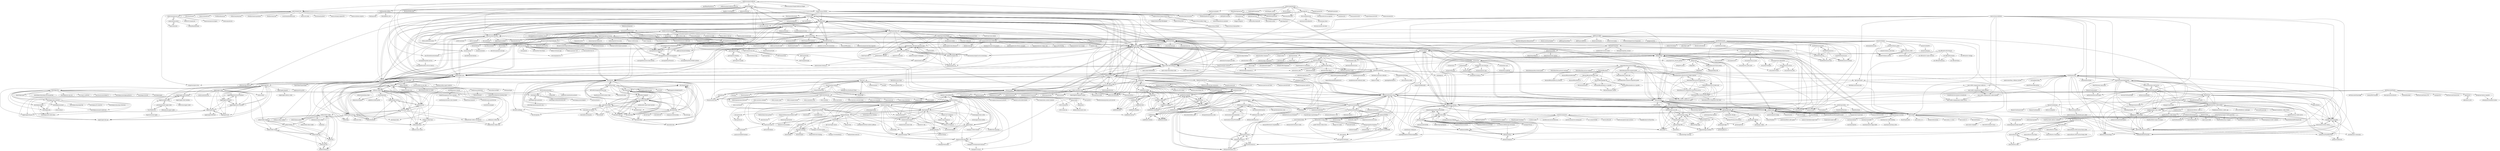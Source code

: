 digraph G {
"reddcoin-project/reddcoin" -> "digibyte/digibyte"
"reddcoin-project/reddcoin" -> "vergecurrency/VERGE"
"reddcoin-project/reddcoin" -> "reddcoin-project/Simple-Reddcoin-Widget"
"reddcoin-project/reddcoin" -> "vertcoin/vertcoin"
"reddcoin-project/reddcoin" -> "viacoin/viacoin"
"reddcoin-project/reddcoin" -> "peercoin/peercoin"
"reddcoin-project/reddcoin" -> "novacoin-project/novacoin"
"reddcoin-project/reddcoin" -> "NAVCoin/navcoin-core"
"reddcoin-project/reddcoin" -> "agroff/agroff.github.io"
"reddcoin-project/reddcoin" -> "reddcoin-project/reddcoin-electrum"
"zcash/zcash" -> "dashpay/dash"
"zcash/zcash" -> "monero-project/monero"
"zcash/zcash" -> "scipr-lab/libsnark" ["e"=1]
"zcash/zcash" -> "nicehash/nheqminer" ["e"=1]
"zcash/zcash" -> "litecoin-project/litecoin"
"zcash/zcash" -> "NebulousLabs/Sia"
"zcash/zcash" -> "qtumproject/qtum"
"zcash/zcash" -> "ethereum/mist" ["e"=1]
"zcash/zcash" -> "ripple/rippled"
"zcash/zcash" -> "stellar/stellar-core"
"zcash/zcash" -> "raiden-network/raiden" ["e"=1]
"zcash/zcash" -> "paritytech/parity" ["e"=1]
"zcash/zcash" -> "input-output-hk/cardano-sl"
"zcash/zcash" -> "Bitcoin-ABC/bitcoin-abc" ["e"=1]
"zcash/zcash" -> "ethereum/cpp-ethereum" ["e"=1]
"monero-project/monero" -> "monero-project/monero-gui" ["e"=1]
"monero-project/monero" -> "xmrig/xmrig" ["e"=1]
"monero-project/monero" -> "zcash/zcash"
"monero-project/monero" -> "fireice-uk/xmr-stak" ["e"=1]
"monero-project/monero" -> "litecoin-project/litecoin"
"monero-project/monero" -> "lightningnetwork/lnd" ["e"=1]
"monero-project/monero" -> "spesmilo/electrum" ["e"=1]
"monero-project/monero" -> "dashpay/dash"
"monero-project/monero" -> "input-output-hk/cardano-sl"
"monero-project/monero" -> "SChernykh/p2pool" ["e"=1]
"monero-project/monero" -> "ripple/rippled"
"monero-project/monero" -> "m2049r/xmrwallet" ["e"=1]
"monero-project/monero" -> "bitcoin/bitcoin" ["e"=1]
"monero-project/monero" -> "fireice-uk/xmr-stak-cpu" ["e"=1]
"monero-project/monero" -> "stellar/stellar-core"
"ppcoin/ppcoin" -> "Peerunity/Peerunity"
"ppcoin/ppcoin" -> "primecoin/primecoin"
"ppcoin/ppcoin" -> "CryptoManiac/novacoin"
"ppcoin/ppcoin" -> "Peershares/Peershares"
"ppcoin/ppcoin" -> "namecoin/namecoin" ["e"=1]
"ppcoin/ppcoin" -> "freicoin/freicoin"
"ppcoin/ppcoin" -> "bitcoinjs/node-bitcoin-explorer" ["e"=1]
"ppcoin/ppcoin" -> "rat4/blackcoin"
"ppcoin/ppcoin" -> "terracoin/terracoin"
"ppcoin/ppcoin" -> "novacoin-project/novacoin"
"ppcoin/ppcoin" -> "jgarzik/smartcoin"
"ppcoin/ppcoin" -> "Zerocoin/libzerocoin"
"ripple/ripple-client" -> "ripple/ripple-lib"
"ripple/ripple-client" -> "ripple/rippled"
"ripple/ripple-client" -> "ripple/ripple-rest"
"ripple/ripple-client" -> "ripple/ripple-lib-java"
"ripple/ripple-client" -> "stellar/stellar-client"
"ripple/ripple-client" -> "ripple/ripple-client-desktop"
"ripple/ripple-client" -> "ripple/gatewayd"
"ripple/ripple-client" -> "ripple/ripple-dev-portal"
"ripple/ripple-client" -> "ripple/ripplecharts-frontend"
"ripple/ripple-client" -> "ripple/ripple-data-api"
"ripple/ripple-client" -> "stellar/stellard"
"ripple/ripple-client" -> "codius/codius" ["e"=1]
"ripple/ripple-client" -> "ripple/rippled-historical-database"
"ripple/ripple-client" -> "buttercoin/buttercoin" ["e"=1]
"ripple/ripple-lib" -> "ripple/ripple-client"
"ripple/ripple-lib" -> "ripple/rippled"
"ripple/ripple-lib" -> "ripple/ripple-dev-portal"
"ripple/ripple-lib" -> "ripple/ripple-rest"
"ripple/ripple-lib" -> "ripple/ripplecharts-frontend"
"ripple/ripple-lib" -> "ripple/rippled-historical-database"
"ripple/ripple-lib" -> "ripple/ripple-lib-java"
"ripple/ripple-lib" -> "ripple/gatewayd"
"ripple/ripple-lib" -> "ripple/ripple-client-desktop"
"ripple/ripple-lib" -> "codius/codius" ["e"=1]
"ripple/ripple-lib" -> "ripple/ripple-data-api"
"ripple/ripple-lib" -> "ripple/ripple-keypairs"
"ripple/ripple-lib" -> "ripplerm/ripple-wallet"
"ripple/ripple-lib" -> "ripple/xrpl-dev-portal"
"ripple/ripple-lib" -> "interledger/rfcs"
"ripple/rippled" -> "ripple/ripple-lib"
"ripple/rippled" -> "ripple/ripple-client"
"ripple/rippled" -> "stellar/stellar-core"
"ripple/rippled" -> "litecoin-project/litecoin"
"ripple/rippled" -> "zcash/zcash"
"ripple/rippled" -> "input-output-hk/cardano-sl"
"ripple/rippled" -> "dashpay/dash"
"ripple/rippled" -> "monero-project/monero"
"ripple/rippled" -> "neo-project/neo"
"ripple/rippled" -> "ethereum/cpp-ethereum" ["e"=1]
"ripple/rippled" -> "EOSIO/eos" ["e"=1]
"ripple/rippled" -> "hyperledger/hyperledger" ["e"=1]
"ripple/rippled" -> "qtumproject/qtum"
"ripple/rippled" -> "tronprotocol/java-tron" ["e"=1]
"ripple/rippled" -> "bitshares/bitshares-core"
"litecoin-project/litecoin" -> "dashpay/dash"
"litecoin-project/litecoin" -> "monero-project/monero"
"litecoin-project/litecoin" -> "ripple/rippled"
"litecoin-project/litecoin" -> "zcash/zcash"
"litecoin-project/litecoin" -> "pooler/cpuminer" ["e"=1]
"litecoin-project/litecoin" -> "stellar/stellar-core"
"litecoin-project/litecoin" -> "ckolivas/cgminer" ["e"=1]
"litecoin-project/litecoin" -> "bitcoin/bitcoin" ["e"=1]
"litecoin-project/litecoin" -> "neo-project/neo"
"litecoin-project/litecoin" -> "Bitcoin-ABC/bitcoin-abc" ["e"=1]
"litecoin-project/litecoin" -> "lightningnetwork/lnd" ["e"=1]
"litecoin-project/litecoin" -> "qtumproject/qtum"
"litecoin-project/litecoin" -> "spesmilo/electrum" ["e"=1]
"litecoin-project/litecoin" -> "input-output-hk/cardano-sl"
"litecoin-project/litecoin" -> "ethereum/cpp-ethereum" ["e"=1]
"NebulousLabs/Sia" -> "NebulousLabs/Sia-UI"
"NebulousLabs/Sia" -> "golemfactory/golem"
"NebulousLabs/Sia" -> "zcash/zcash"
"NebulousLabs/Sia" -> "qtumproject/qtum"
"NebulousLabs/Sia" -> "steemit/steem"
"NebulousLabs/Sia" -> "input-output-hk/cardano-sl"
"NebulousLabs/Sia" -> "status-im/status-react"
"NebulousLabs/Sia" -> "bitshares/bitshares-core"
"NebulousLabs/Sia" -> "iotaledger/wallet" ["e"=1]
"NebulousLabs/Sia" -> "dashpay/dash"
"NebulousLabs/Sia" -> "raiden-network/raiden" ["e"=1]
"NebulousLabs/Sia" -> "paritytech/parity" ["e"=1]
"NebulousLabs/Sia" -> "decred/dcrd"
"NebulousLabs/Sia" -> "LiskHQ/lisk"
"NebulousLabs/Sia" -> "Storj/core"
"stellar/stellar-core" -> "stellar/go"
"stellar/stellar-core" -> "stellar/js-stellar-sdk"
"stellar/stellar-core" -> "stellar/stellar-protocol"
"stellar/stellar-core" -> "ripple/rippled"
"stellar/stellar-core" -> "input-output-hk/cardano-sl"
"stellar/stellar-core" -> "stellar/horizon"
"stellar/stellar-core" -> "neo-project/neo"
"stellar/stellar-core" -> "dashpay/dash"
"stellar/stellar-core" -> "qtumproject/qtum"
"stellar/stellar-core" -> "litecoin-project/litecoin"
"stellar/stellar-core" -> "zcash/zcash"
"stellar/stellar-core" -> "monero-project/monero"
"stellar/stellar-core" -> "stellar/docs"
"stellar/stellar-core" -> "StellarCN/py-stellar-base"
"stellar/stellar-core" -> "tendermint/tendermint" ["e"=1]
"wavesplatform/Waves" -> "wavesplatform/WavesGUI"
"wavesplatform/Waves" -> "wavesplatform/wavesplatform.com"
"wavesplatform/Waves" -> "wavesplatform/waves-documentation"
"wavesplatform/Waves" -> "wavesplatform/WavesExplorerLite"
"wavesplatform/Waves" -> "wavesplatform/waves-api"
"wavesplatform/Waves" -> "dashpay/dash"
"wavesplatform/Waves" -> "PyWaves/PyWaves" ["e"=1]
"wavesplatform/Waves" -> "NemProject/nem.core"
"wavesplatform/Waves" -> "qtumproject/qtum"
"wavesplatform/Waves" -> "PIVX-Project/PIVX"
"wavesplatform/Waves" -> "ScorexFoundation/Scorex" ["e"=1]
"wavesplatform/Waves" -> "wavesplatform/WavesDevKit"
"wavesplatform/Waves" -> "decred/dcrd"
"wavesplatform/Waves" -> "steemit/steem"
"wavesplatform/Waves" -> "stratisproject/StratisBitcoinFullNode" ["e"=1]
"InvictusInnovations/keyhotee" -> "InvictusInnovations/BitShares"
"InvictusInnovations/keyhotee" -> "InvictusInnovations/ProtoShares"
"Zilliqa/Zilliqa" -> "Zilliqa/scilla"
"Zilliqa/Zilliqa" -> "ontio/ontology"
"Zilliqa/Zilliqa" -> "Zilliqa/Zilliqa-JavaScript-Library"
"Zilliqa/Zilliqa" -> "nebulasio/go-nebulas"
"Zilliqa/Zilliqa" -> "qtumproject/qtum"
"Zilliqa/Zilliqa" -> "vechain/thor"
"Zilliqa/Zilliqa" -> "rchain/rchain"
"Zilliqa/Zilliqa" -> "aeternity/epoch"
"Zilliqa/Zilliqa" -> "steemit/steem"
"Zilliqa/Zilliqa" -> "nuls-io/nuls"
"Zilliqa/Zilliqa" -> "Bytom/bytom" ["e"=1]
"Zilliqa/Zilliqa" -> "input-output-hk/cardano-sl"
"Zilliqa/Zilliqa" -> "cosmos/cosmos" ["e"=1]
"Zilliqa/Zilliqa" -> "dashpay/dash"
"Zilliqa/Zilliqa" -> "bitshares/bitshares-core"
"tech-bureau/catapult-service-bootstrap" -> "nemtech/nem2-sdk-typescript-javascript"
"Codaone/DEXBot" -> "xeroc/stakemachine"
"Codaone/DEXBot" -> "bitshares/bsips"
"Codaone/DEXBot" -> "bitshares/python-bitshares"
"Codaone/DEXBot" -> "bitshares/bitshares-ui"
"Codaone/DEXBot" -> "xeroc/python-graphenelib"
"Codaone/DEXBot" -> "xeroc/python-bitshares"
"Codaone/DEXBot" -> "abitmore/bts-cn-docs"
"Codaone/DEXBot" -> "litepresence/extinction-event"
"Codaone/DEXBot" -> "xeroc/uptick"
"Codaone/DEXBot" -> "wackou/bts_tools"
"Codaone/DEXBot" -> "bitshares/bitshares-core"
"deeponion/deeponion" -> "wavesplatform/WavesGUI"
"status-im/status-go" -> "status-im/status-react"
"status-im/status-go" -> "status-im/ideas"
"status-im/status-go" -> "status-im/swarms"
"status-im/status-go" -> "aragon/aragon" ["e"=1]
"status-im/status-go" -> "status-im/status-network-token"
"status-im/status-go" -> "status-im/commiteth"
"status-im/status-go" -> "qtumproject/qtum"
"status-im/status-go" -> "omise/omise-go" ["e"=1]
"status-im/status-go" -> "status-im/go-ethereum"
"status-im/status-go" -> "status-im/nim-waku"
"status-im/status-go" -> "ethereumproject/go-ethereum" ["e"=1]
"status-im/status-go" -> "status-im/open-bounty"
"status-im/status-go" -> "status-im/status-desktop"
"status-im/status-go" -> "status-im/nimbus-eth2" ["e"=1]
"status-im/status-react" -> "status-im/status-go"
"status-im/status-react" -> "raiden-network/raiden" ["e"=1]
"status-im/status-react" -> "OpenZeppelin/zeppelin-solidity" ["e"=1]
"status-im/status-react" -> "paritytech/parity" ["e"=1]
"status-im/status-react" -> "ethereum/web3.js" ["e"=1]
"status-im/status-react" -> "qtumproject/qtum"
"status-im/status-react" -> "ethereumjs/testrpc" ["e"=1]
"status-im/status-react" -> "NebulousLabs/Sia"
"status-im/status-react" -> "golemfactory/golem"
"status-im/status-react" -> "drapanjanas/re-natal" ["e"=1]
"status-im/status-react" -> "ethereum/mist" ["e"=1]
"status-im/status-react" -> "walmartlabs/lacinia" ["e"=1]
"status-im/status-react" -> "input-output-hk/cardano-sl"
"status-im/status-react" -> "kvhnuke/etherwallet" ["e"=1]
"status-im/status-react" -> "iurimatias/embark-framework" ["e"=1]
"StellarCN/firefly" -> "StellarCN/stellar-docs"
"neo-project/neo" -> "qtumproject/qtum"
"neo-project/neo" -> "CityOfZion/neon-wallet" ["e"=1]
"neo-project/neo" -> "input-output-hk/cardano-sl"
"neo-project/neo" -> "EOSIO/eos" ["e"=1]
"neo-project/neo" -> "ontio/ontology"
"neo-project/neo" -> "neo-project/neo-gui" ["e"=1]
"neo-project/neo" -> "stellar/stellar-core"
"neo-project/neo" -> "stratisproject/StratisBitcoinFullNode" ["e"=1]
"neo-project/neo" -> "dashpay/dash"
"neo-project/neo" -> "neo-project/neo-vm" ["e"=1]
"neo-project/neo" -> "ripple/rippled"
"neo-project/neo" -> "litecoin-project/litecoin"
"neo-project/neo" -> "bitshares/bitshares-core"
"neo-project/neo" -> "zcash/zcash"
"neo-project/neo" -> "nebulasio/go-nebulas"
"LiskHQ/lisk-hub" -> "LiskHQ/lisk-explorer"
"LiskHQ/lisk-hub" -> "LiskHQ/lisk"
"LiskHQ/lisk-hub" -> "LiskHQ/lisk-mobile"
"LiskHQ/lisk-hub" -> "LiskHQ/lisk-elements"
"LiskHQ/lisk-hub" -> "LiskHQ/lisk-js"
"LiskHQ/lisk-hub" -> "LiskHQ/lips"
"LiskHQ/lisk-hub" -> "LiskHQ/lisky"
"LiskHQ/lisk-hub" -> "LiskHQ/lisk-nano"
"LiskHQ/lisk-hub" -> "LiskHQ/lisk-commander"
"LiskHQ/lisk-hub" -> "LiskHQ/lisk-template"
"LiskHQ/lisk-hub" -> "LiskHQ/lisk-core"
"LiskHQ/lisk-hub" -> "LiskHQ/lisk-build"
"LiskHQ/lisk-hub" -> "LiskHQ/lisk-docs"
"NanoTools/nanoNodeMonitor" -> "BitDesert/MyNanoNinja"
"NanoTools/nanoNodeMonitor" -> "cronoh/nanovault"
"NanoTools/nanoNodeMonitor" -> "lephleg/nano-node-docker"
"NanoTools/nanoNodeMonitor" -> "NanoTools/easy-nano-node"
"NanoTools/nanoNodeMonitor" -> "running-coder/nanolooker"
"NanoTools/nanoNodeMonitor" -> "appditto/pippin_nano_wallet"
"NanoTools/nanoNodeMonitor" -> "brokenbydefault/Nanollet"
"NanoTools/nanoNodeMonitor" -> "meltingice/nanocrawler"
"NanoTools/nanoNodeMonitor" -> "nanocurrency/nano-docs"
"NanoTools/nanoNodeMonitor" -> "Joohansson/NanoNodeGraphics"
"NanoTools/nanoNodeMonitor" -> "guilhermelawless/nano-dpow"
"NanoTools/nanoNodeMonitor" -> "nanocurrency/nano-work-server"
"hyperledger/quilt" -> "interledger/rfcs"
"hyperledger/quilt" -> "interledgerjs/ilp-connector"
"nanocurrency/nano-node" -> "Nault/Nault"
"nanocurrency/nano-node" -> "nanocurrency/nano-docs"
"nanocurrency/nano-node" -> "appditto/natrium_wallet_flutter"
"nanocurrency/nano-node" -> "NanoTools/nanoNodeMonitor"
"nanocurrency/nano-node" -> "running-coder/nanolooker"
"nanocurrency/nano-node" -> "feeless/feeless"
"nanocurrency/nano-node" -> "nanocurrency/nano-work-server"
"nanocurrency/nano-node" -> "lephleg/nano-node-docker"
"nanocurrency/nano-node" -> "BananoCoin/banano"
"nanocurrency/nano-node" -> "meltingice/nanocrawler"
"nanocurrency/nano-node" -> "appditto/pippin_nano_wallet"
"nanocurrency/nano-node" -> "numsu/nanocurrency-web-js"
"nanocurrency/nano-node" -> "simpago/rsnano-node"
"nanocurrency/nano-node" -> "monero-project/monero"
"nanocurrency/nano-node" -> "cronoh/nanovault"
"PIVX-Project/PIVX" -> "dashpay/dash"
"PIVX-Project/PIVX" -> "zcoinofficial/zcoin"
"PIVX-Project/PIVX" -> "qtumproject/qtum"
"PIVX-Project/PIVX" -> "NemProject/nem.core"
"PIVX-Project/PIVX" -> "decred/dcrd"
"PIVX-Project/PIVX" -> "phoreproject/Phore"
"PIVX-Project/PIVX" -> "ArkEcosystem/ark-desktop" ["e"=1]
"PIVX-Project/PIVX" -> "particl/particl-core"
"PIVX-Project/PIVX" -> "stratisproject/StratisBitcoinFullNode" ["e"=1]
"PIVX-Project/PIVX" -> "digibyte/digibyte"
"PIVX-Project/PIVX" -> "PIVX-Project/PIVX-Android"
"PIVX-Project/PIVX" -> "bitshares/bitshares-core"
"PIVX-Project/PIVX" -> "wavesplatform/Waves"
"PIVX-Project/PIVX" -> "viacoin/viacoin"
"PIVX-Project/PIVX" -> "syscoin/syscoin"
"LiskHQ/lisk" -> "LiskHQ/lisk-hub"
"LiskHQ/lisk" -> "LiskHQ/lisk-js"
"LiskHQ/lisk" -> "LiskHQ/lisk-nano"
"LiskHQ/lisk" -> "LiskHQ/lisk-explorer"
"LiskHQ/lisk" -> "LiskHQ/lisky"
"LiskHQ/lisk" -> "golemfactory/golem"
"LiskHQ/lisk" -> "NebulousLabs/Sia"
"LiskHQ/lisk" -> "neo-project/neo"
"LiskHQ/lisk" -> "input-output-hk/cardano-sl"
"LiskHQ/lisk" -> "LiskHQ/lisk-mobile"
"LiskHQ/lisk" -> "dashpay/dash"
"LiskHQ/lisk" -> "qtumproject/qtum"
"LiskHQ/lisk" -> "ethereum/web3.js" ["e"=1]
"LiskHQ/lisk" -> "LiskHQ/lisk-build"
"LiskHQ/lisk" -> "EOSIO/eos" ["e"=1]
"NemProject/NanoWallet" -> "NemProject/nem.core"
"NemProject/NanoWallet" -> "QuantumMechanics/NEM-sdk"
"NemProject/NanoWallet" -> "nemtech/catapult-server"
"NemProject/NanoWallet" -> "nemtech/nem2-sdk-typescript-javascript"
"NemProject/NanoWallet" -> "NemProject/NEMiOSApp"
"NemProject/NanoWallet" -> "evias/nem-nodejs-bot"
"NemProject/NanoWallet" -> "nemtech/nem2-docs"
"NemProject/NanoWallet" -> "NemProject/NIP"
"NemProject/NanoWallet" -> "nemtech/nem2-cli"
"NemProject/NanoWallet" -> "tech-bureau/catapult-service-bootstrap"
"NemProject/NanoWallet" -> "rb2nem/nem-docker"
"NemProject/NanoWallet" -> "aleixmorgadas/nem-library-ts"
"NemProject/NanoWallet" -> "nemtech/nem2-sdk-java"
"NemProject/NanoWallet" -> "nemtech/catapult-rest"
"NemProject/NanoWallet" -> "nikhiljha/nem-api"
"QuantumMechanics/NEM-sdk" -> "tech-bureau/catapult-service-bootstrap"
"QuantumMechanics/NEM-sdk" -> "nemtech/nem2-sdk-typescript-javascript"
"QuantumMechanics/NEM-sdk" -> "aleixmorgadas/nem-library-ts"
"QuantumMechanics/NEM-sdk" -> "nikhiljha/nem-api"
"QuantumMechanics/NEM-sdk" -> "nemtech/nem2-cli"
"QuantumMechanics/NEM-sdk" -> "NemProject/NanoWallet"
"QuantumMechanics/NEM-sdk" -> "nemtech/catapult-server"
"QuantumMechanics/NEM-sdk" -> "dgarcia360/NEMPay"
"QuantumMechanics/NEM-sdk" -> "nemtech/docker-base-images"
"QuantumMechanics/NEM-sdk" -> "44uk/nis-ruby"
"QuantumMechanics/NEM-sdk" -> "Sateetje/awesome-nem-projects"
"QuantumMechanics/NEM-sdk" -> "aleixmorgadas/nem-library-examples"
"QuantumMechanics/NEM-sdk" -> "nemtech/catapult-rest"
"QuantumMechanics/NEM-sdk" -> "planethouki/nem2-helper-web"
"AElfProject/AElf" -> "AElfProject/AElfDocs"
"AElfProject/AElf" -> "neo-project/neo"
"AElfProject/AElf" -> "ontio/ontology"
"AElfProject/AElf" -> "Zilliqa/Zilliqa"
"AElfProject/AElf" -> "nebulasio/go-nebulas"
"AElfProject/AElf" -> "dotnetcore/Natasha" ["e"=1]
"AElfProject/AElf" -> "nuls-io/nuls"
"AElfProject/AElf" -> "dotnetcore/surging" ["e"=1]
"AElfProject/AElf" -> "dotnetcore/AspectCore-Framework" ["e"=1]
"AElfProject/AElf" -> "jiangjinnan/Dora" ["e"=1]
"AElfProject/AElf" -> "OpenSkywalking/skywalking-netcore" ["e"=1]
"AElfProject/AElf" -> "Bytom/bytom" ["e"=1]
"AElfProject/AElf" -> "dotnetcore/DotnetSpider" ["e"=1]
"AElfProject/AElf" -> "geffzhang/NanoFabric" ["e"=1]
"AElfProject/AElf" -> "rchain/rchain"
"LiskHQ/lisk-sdk" -> "LiskHQ/lisk-core"
"LiskHQ/lisk-sdk" -> "LiskHQ/lisk-desktop"
"LiskHQ/lisk-sdk" -> "LiskHQ/lisk-mobile"
"LiskHQ/lisk-sdk" -> "LiskHQ/lips"
"LiskHQ/lisk-sdk" -> "LiskHQ/lisk-service"
"LiskHQ/lisk-sdk" -> "LiskHQ/lisk-docs"
"primecoin/primecoin" -> "thbaumbach/primecoin"
"primecoin/primecoin" -> "ppcoin/ppcoin"
"primecoin/primecoin" -> "mikaelh2/primecoin"
"primecoin/primecoin" -> "jh000/jhPrimeminer"
"primecoin/primecoin" -> "tandyuk/jhPrimeminer"
"primecoin/primecoin" -> "MaxGuevara/quark"
"primecoin/primecoin" -> "mtrlt/Reaper_prime"
"primecoin/primecoin" -> "forrestv/p2pool" ["e"=1]
"primecoin/primecoin" -> "thbaumbach/ptsminer"
"primecoin/primecoin" -> "InvictusInnovations/ProtoShares"
"primecoin/primecoin" -> "Peerunity/Peerunity"
"dashpay/dash" -> "PIVX-Project/PIVX"
"dashpay/dash" -> "qtumproject/qtum"
"dashpay/dash" -> "zcash/zcash"
"dashpay/dash" -> "litecoin-project/litecoin"
"dashpay/dash" -> "Bitcoin-ABC/bitcoin-abc" ["e"=1]
"dashpay/dash" -> "zcoinofficial/zcoin"
"dashpay/dash" -> "stellar/stellar-core"
"dashpay/dash" -> "monero-project/monero"
"dashpay/dash" -> "BTCGPU/BTCGPU" ["e"=1]
"dashpay/dash" -> "ripple/rippled"
"dashpay/dash" -> "NemProject/nem.core"
"dashpay/dash" -> "input-output-hk/cardano-sl"
"dashpay/dash" -> "decred/dcrd"
"dashpay/dash" -> "wavesplatform/Waves"
"dashpay/dash" -> "neo-project/neo"
"aionnetwork/aion" -> "aionnetwork/aion_miner"
"aionnetwork/aion" -> "aionnetwork/aion_web3"
"aionnetwork/aion" -> "aionnetwork/aion_fastvm"
"aionnetwork/aion" -> "ontio/ontology"
"aionnetwork/aion" -> "aionnetwork/aion_api"
"aionnetwork/aion" -> "wanchain/go-wanchain"
"aionnetwork/aion" -> "qtumproject/qtum"
"aionnetwork/aion" -> "aionnetwork/AVM"
"aionnetwork/aion" -> "nuls-io/nuls"
"aionnetwork/aion" -> "cosmos/cosmos" ["e"=1]
"aionnetwork/aion" -> "Zilliqa/Zilliqa"
"aionnetwork/aion" -> "rchain/rchain"
"aionnetwork/aion" -> "raiden-network/raiden" ["e"=1]
"aionnetwork/aion" -> "omisego/plasma-mvp" ["e"=1]
"aionnetwork/aion" -> "theloopkr/loopchain"
"aionnetwork/aion_fastvm" -> "aionnetwork/aion_web3"
"aionnetwork/aion_miner" -> "aionnetwork/aion_fastvm"
"aionnetwork/aion_miner" -> "aionnetwork/aion_web3"
"aionnetwork/aion_miner" -> "aionnetwork/aion_interchain"
"aionnetwork/aion_web3" -> "aionnetwork/aion_fastvm"
"aionnetwork/aion_web3" -> "aionnetwork/aion_api"
"stellar/js-stellar-sdk" -> "stellar/js-stellar-base"
"stellar/js-stellar-sdk" -> "stellar/stellar-protocol"
"stellar/js-stellar-sdk" -> "stellar/horizon"
"stellar/js-stellar-sdk" -> "stellar/go"
"stellar/js-stellar-sdk" -> "stellar/stellar-core"
"stellar/js-stellar-sdk" -> "stellar/docs"
"stellar/js-stellar-sdk" -> "stellar/dashboard"
"stellar/js-stellar-sdk" -> "stellar/bridge-server"
"stellar/js-stellar-sdk" -> "stellar/laboratory"
"stellar/js-stellar-sdk" -> "stellar/docker-stellar-core-horizon"
"stellar/js-stellar-sdk" -> "StellarCN/py-stellar-base"
"stellar/js-stellar-sdk" -> "stellar/docker-stellar-core"
"stellar/js-stellar-sdk" -> "stellar/django-polaris"
"stellar/js-stellar-sdk" -> "irisli/stellarterm"
"stellar/js-stellar-sdk" -> "koltenb/awesome-stellar"
"gxchain/gxb-core" -> "gxchain/gxb-light"
"gxchain/gxb-core" -> "gxchain/whitepaper"
"gxchain/gxb-core" -> "gxchain/gxb-explorer"
"gxchain/gxb-core" -> "gxchain/gxs-wallet"
"gxchain/gxb-core" -> "gxchain/gxchain-explorer"
"gxchain/gxb-core" -> "gxchain/gxb-box"
"gxchain/gxb-core" -> "gxchain/Technical-Documents"
"gxchain/gxb-core" -> "gxchain/des-sdk-php"
"gxchain/gxb-core" -> "bitshares/bitshares-core"
"gxchain/gxb-core" -> "nebulasio/go-nebulas"
"ontio/ontology" -> "ontio/documentation"
"ontio/ontology" -> "Bytom/bytom" ["e"=1]
"ontio/ontology" -> "nebulasio/go-nebulas"
"ontio/ontology" -> "Zilliqa/Zilliqa"
"ontio/ontology" -> "qtumproject/qtum"
"ontio/ontology" -> "neo-project/neo"
"ontio/ontology" -> "DNAProject/DNA"
"ontio/ontology" -> "ontio/OWallet"
"ontio/ontology" -> "ontio/ontology-crypto"
"ontio/ontology" -> "ontio/ontology-java-sdk"
"ontio/ontology" -> "ontio/OEPs"
"ontio/ontology" -> "nuls-io/nuls"
"ontio/ontology" -> "aeternity/epoch"
"ontio/ontology" -> "bitshares/bitshares-core"
"ontio/ontology" -> "wanchain/go-wanchain"
"steemit/steem" -> "steemit/condenser"
"steemit/steem" -> "steemit/steem-js"
"steemit/steem" -> "cryptonomex/graphene"
"steemit/steem" -> "bitshares/bitshares-core"
"steemit/steem" -> "busyorg/busy"
"steemit/steem" -> "qtumproject/qtum"
"steemit/steem" -> "steemit/steem-python"
"steemit/steem" -> "EOSIO/eos" ["e"=1]
"steemit/steem" -> "NebulousLabs/Sia"
"steemit/steem" -> "openhive-network/hive"
"steemit/steem" -> "dashpay/dash"
"steemit/steem" -> "bitshares/bitshares-ui"
"steemit/steem" -> "steemit/steemit.com"
"steemit/steem" -> "raiden-network/raiden" ["e"=1]
"steemit/steem" -> "steemit/hivemind"
"stellar/go" -> "stellar/stellar-core"
"stellar/go" -> "stellar/horizon"
"stellar/go" -> "stellar/js-stellar-sdk"
"stellar/go" -> "stellar/stellar-protocol"
"stellar/go" -> "stellar/kelp" ["e"=1]
"stellar/go" -> "stellar/docs"
"stellar/go" -> "stellar/docker-stellar-core-horizon"
"stellar/go" -> "StellarCN/py-stellar-base"
"stellar/go" -> "stellar/dashboard"
"stellar/go" -> "stellar/bridge-server"
"stellar/go" -> "stellar/java-stellar-sdk"
"stellar/go" -> "stellarterm/stellarterm"
"stellar/go" -> "stellar/django-polaris"
"stellar/go" -> "interstellar/starlight"
"stellar/go" -> "stellar/packages"
"thetatoken/theta-protocol-ledger" -> "thetatoken/theta-infrastructure-ledger-explorer"
"thetatoken/theta-protocol-ledger" -> "thetatoken/theta-protocol-delivery-lib"
"thetatoken/theta-protocol-ledger" -> "thetatoken/theta-mainnet-integration-guide"
"thetatoken/theta-protocol-ledger" -> "thetatoken/guardian-mainnet-guide"
"thetatoken/theta-protocol-ledger" -> "thetatoken/theta-wallet-web"
"thetatoken/theta-protocol-ledger" -> "thetatoken/theta-infrastructure-vault"
"thetatoken/theta-protocol-ledger" -> "thetatoken/sliver-integration-transaction-service"
"thetatoken/theta-protocol-ledger" -> "thetatoken/theta-erc20-token-sale"
"thetatoken/theta-protocol-ledger" -> "thetatoken/theta-eth-rpc-adaptor"
"thetatoken/theta-protocol-ledger" -> "thetatoken/theta-protocol-subchain"
"thetatoken/theta-protocol-ledger" -> "thetatoken/sliver-integration-transaction-signer"
"thetatoken/theta-protocol-ledger" -> "thetatoken/guardian-testnet-guide"
"thetatoken/theta-protocol-ledger" -> "HorizenOfficial/zen"
"vechain/thor" -> "vechain/thorify"
"vechain/thor" -> "vechain/connex"
"vechain/thor" -> "Zilliqa/Zilliqa"
"vechain/thor" -> "vechain/thor-sync.electron"
"vechain/thor" -> "qtumproject/qtum"
"vechain/thor" -> "ontio/ontology"
"vechain/thor" -> "thetatoken/theta-protocol-ledger"
"vechain/thor" -> "vechain/thor-devkit.js"
"vechain/thor" -> "vechain/sync2"
"vechain/thor" -> "dashpay/dash"
"vechain/thor" -> "cosmos/cosmos" ["e"=1]
"vechain/thor" -> "vechain/thor-sync"
"vechain/thor" -> "stellar/stellar-core"
"vechain/thor" -> "input-output-hk/cardano-sl"
"vechain/thor" -> "neo-project/neo"
"nebulasio/go-nebulas" -> "nebulasio/wiki"
"nebulasio/go-nebulas" -> "nebulasio/explorer"
"nebulasio/go-nebulas" -> "nebulasio/web-wallet"
"nebulasio/go-nebulas" -> "aeternity/epoch"
"nebulasio/go-nebulas" -> "nuls-io/nuls"
"nebulasio/go-nebulas" -> "ontio/ontology"
"nebulasio/go-nebulas" -> "qtumproject/qtum"
"nebulasio/go-nebulas" -> "Bytom/bytom" ["e"=1]
"nebulasio/go-nebulas" -> "Zilliqa/Zilliqa"
"nebulasio/go-nebulas" -> "ChengOrangeJu/WebExtensionWallet"
"nebulasio/go-nebulas" -> "gxchain/gxb-core"
"nebulasio/go-nebulas" -> "nebulasio/neb.js"
"nebulasio/go-nebulas" -> "nebulasio/nebPay"
"nebulasio/go-nebulas" -> "bitshares/bitshares-core"
"nebulasio/go-nebulas" -> "rchain/rchain"
"input-output-hk/cardano-sl" -> "input-output-hk/daedalus" ["e"=1]
"input-output-hk/cardano-sl" -> "input-output-hk/cardano-node" ["e"=1]
"input-output-hk/cardano-sl" -> "EOSIO/eos" ["e"=1]
"input-output-hk/cardano-sl" -> "neo-project/neo"
"input-output-hk/cardano-sl" -> "qtumproject/qtum"
"input-output-hk/cardano-sl" -> "stellar/stellar-core"
"input-output-hk/cardano-sl" -> "ripple/rippled"
"input-output-hk/cardano-sl" -> "dashpay/dash"
"input-output-hk/cardano-sl" -> "monero-project/monero"
"input-output-hk/cardano-sl" -> "zcash/zcash"
"input-output-hk/cardano-sl" -> "NebulousLabs/Sia"
"input-output-hk/cardano-sl" -> "vergecurrency/VERGE"
"input-output-hk/cardano-sl" -> "input-output-hk/cardano-wallet" ["e"=1]
"input-output-hk/cardano-sl" -> "clemahieu/raiblocks"
"input-output-hk/cardano-sl" -> "paritytech/parity" ["e"=1]
"qtumproject/qtum" -> "neo-project/neo"
"qtumproject/qtum" -> "dashpay/dash"
"qtumproject/qtum" -> "Bytom/bytom" ["e"=1]
"qtumproject/qtum" -> "bitshares/bitshares-core"
"qtumproject/qtum" -> "ontio/ontology"
"qtumproject/qtum" -> "input-output-hk/cardano-sl"
"qtumproject/qtum" -> "raiden-network/raiden" ["e"=1]
"qtumproject/qtum" -> "nebulasio/go-nebulas"
"qtumproject/qtum" -> "aeternity/epoch"
"qtumproject/qtum" -> "steemit/steem"
"qtumproject/qtum" -> "zcash/zcash"
"qtumproject/qtum" -> "stellar/stellar-core"
"qtumproject/qtum" -> "EOSIO/eos" ["e"=1]
"qtumproject/qtum" -> "NebulousLabs/Sia"
"qtumproject/qtum" -> "status-im/status-react"
"monacoinproject/monacoin" -> "wakiyamap/electrum-mona"
"monacoinproject/monacoin" -> "BitzenyCoreDevelopers/bitzeny"
"monacoinproject/monacoin" -> "monya-wallet/monya"
"monacoinproject/monacoin" -> "palon7/tipmona"
"monacoinproject/monacoin" -> "macchky/cpuminer"
"monacoinproject/monacoin" -> "NemProject/nem.core"
"monacoinproject/monacoin" -> "MissMonacoin/monya"
"monacoinproject/monacoin" -> "viacoin/viacoin"
"monacoinproject/monacoin" -> "keystore00/monacoin-wallet-new"
"monacoinproject/monacoin" -> "monaparty/counterwallet"
"monacoinproject/monacoin" -> "bitgoin/lyra2rev2"
"monacoinproject/monacoin" -> "kumacoinproject/kumacoin"
"monacoinproject/monacoin" -> "bitzeny/bitzeny"
"decred/dcrstakepool" -> "decred/dcrlnd"
"decred/dcrstakepool" -> "decred/politeia"
"decred/dcrstakepool" -> "decred/decrediton"
"ToastWallet/core" -> "jatchili/minimalist-ripple-client"
"ToastWallet/core" -> "ripplerm/ripple-wallet"
"ToastWallet/core" -> "ripple/ripple-client-desktop"
"ToastWallet/core" -> "vhpoet/awesome-ripple" ["e"=1]
"jatchili/minimalist-ripple-client" -> "ripplerm/ripple-wallet"
"jatchili/minimalist-ripple-client" -> "ToastWallet/core"
"jatchili/minimalist-ripple-client" -> "billian/qrcash-paper-wallet"
"zcoinofficial/zcoin" -> "PIVX-Project/PIVX"
"zcoinofficial/zcoin" -> "dashpay/dash"
"zcoinofficial/zcoin" -> "z-classic/zclassic" ["e"=1]
"zcoinofficial/zcoin" -> "particl/particl-core"
"zcoinofficial/zcoin" -> "pantheon-systems/documentation" ["e"=1]
"zcoinofficial/zcoin" -> "ZencashOfficial/zen" ["e"=1]
"zcoinofficial/zcoin" -> "SmartCash/smartcash"
"zcoinofficial/zcoin" -> "qtumproject/qtum"
"zcoinofficial/zcoin" -> "syscoin/syscoin"
"zcoinofficial/zcoin" -> "kubevirt/containerized-data-importer" ["e"=1]
"zcoinofficial/zcoin" -> "vertcoin/vertcoin"
"zcoinofficial/zcoin" -> "ArkEcosystem/ark-node" ["e"=1]
"zcoinofficial/zcoin" -> "NAVCoin/navcoin-core"
"zcoinofficial/zcoin" -> "zcash/zcash"
"zcoinofficial/zcoin" -> "StealthSend/Stealth"
"lephleg/nano-node-docker" -> "appditto/pippin_nano_wallet"
"lephleg/nano-node-docker" -> "Joohansson/NanoNodeGraphics"
"lephleg/nano-node-docker" -> "brokenbydefault/Nanollet"
"lephleg/nano-node-docker" -> "running-coder/nanolooker"
"meltingice/nanocrawler" -> "BitDesert/MyNanoNinja"
"nanocurrency/raiblocks" -> "cronoh/nanovault"
"nanocurrency/raiblocks" -> "getcanoe/canoe"
"nanocurrency/raiblocks" -> "nano-wallet-company/nano-wallet-android"
"nanocurrency/raiblocks" -> "marvinroger/nanocurrency-js"
"nanocurrency/raiblocks" -> "lephleg/nano-node-docker"
"nanocurrency/raiblocks" -> "NanoTools/nanoNodeMonitor"
"nanocurrency/raiblocks" -> "brokenbydefault/Nanollet"
"nanocurrency/raiblocks" -> "nano-wallet-company/nano-wallet-desktop"
"nanocurrency/raiblocks" -> "nebyark/nano-blocks"
"nanocurrency/raiblocks" -> "dashpay/dash"
"nanocurrency/raiblocks" -> "qtumproject/qtum"
"nanocurrency/raiblocks" -> "input-output-hk/cardano-sl"
"nanocurrency/raiblocks" -> "iotaledger/iri" ["e"=1]
"nanocurrency/raiblocks" -> "nanocurrency/nano-docs"
"nanocurrency/raiblocks" -> "golemfactory/golem"
"clemahieu/raiblocks" -> "jaimehgb/RaiWebWallet"
"clemahieu/raiblocks" -> "getcanoe/canoe"
"clemahieu/raiblocks" -> "input-output-hk/cardano-sl"
"clemahieu/raiblocks" -> "vergecurrency/VERGE"
"clemahieu/raiblocks" -> "SergiySW/RaiBlocksJS"
"clemahieu/raiblocks" -> "cronoh/nanovault"
"clemahieu/raiblocks" -> "iotaledger/wallet" ["e"=1]
"clemahieu/raiblocks" -> "marvinroger/nanocurrency-js"
"clemahieu/raiblocks" -> "AugustoResende/RaiLightWallet"
"clemahieu/raiblocks" -> "stellar/stellar-core"
"clemahieu/raiblocks" -> "iotaledger/iri" ["e"=1]
"clemahieu/raiblocks" -> "raiden-network/raiden" ["e"=1]
"clemahieu/raiblocks" -> "brainblocks/brainblocks"
"clemahieu/raiblocks" -> "NebulousLabs/Sia"
"clemahieu/raiblocks" -> "RaiMakers/awesome-raiblocks"
"harpagon210/steemsmartcontracts" -> "harpagon210/sscjs"
"harpagon210/steemsmartcontracts" -> "MattyIce/steem-keychain"
"decred/atomicswap" -> "AltCoinExchange/ethatomicswap"
"decred/atomicswap" -> "decred/dcrd"
"decred/atomicswap" -> "decred/politeia"
"decred/atomicswap" -> "decred/dcrwallet"
"decred/atomicswap" -> "decred/dcrdex"
"decred/atomicswap" -> "lightninglabs/lightning-app" ["e"=1]
"decred/atomicswap" -> "ethereum/btcrelay" ["e"=1]
"decred/atomicswap" -> "decred/dcrstakepool"
"decred/atomicswap" -> "decred/decred-release"
"decred/atomicswap" -> "mit-dci/lit" ["e"=1]
"decred/atomicswap" -> "lightningnetwork/lightning-rfc" ["e"=1]
"openhive-network/hive" -> "openhive-network/hivemind"
"openhive-network/hive" -> "stoodkev/hive-keychain"
"openhive-network/hive" -> "holgern/beem"
"openhive-network/hive" -> "MattyIce/steem-keychain"
"openhive-network/hive" -> "harpagon210/steemsmartcontracts"
"openhive-network/hive" -> "aaroncox/vessel"
"openhive-network/hive" -> "jnordberg/dsteem"
"openhive-network/hive" -> "Someguy123/steem-docker"
"openhive-network/hive" -> "steemit/steem-js"
"openhive-network/hive" -> "wise-team/steem-content-renderer"
"openhive-network/hive" -> "harpagon210/sscjs"
"openhive-network/hive" -> "hive-engine/steemsmartcontracts"
"openhive-network/hive" -> "drov0/steemsnippets"
"openhive-network/hive" -> "esteemapp/esteem-surfer"
"openhive-network/hive" -> "Someguy123/hive-docker"
"HorizenOfficial/Sidechains-SDK" -> "HorizenOfficial/zendoo-sc-cryptolib"
"HorizenOfficial/Sidechains-SDK" -> "HorizenOfficial/ginger-lib"
"HorizenOfficial/Sidechains-SDK" -> "HorizenOfficial/zendoo-mc-cryptolib"
"HorizenOfficial/Sidechains-SDK" -> "HorizenOfficial/zend_oo"
"HorizenOfficial/Sidechains-SDK" -> "HorizenLabs/marlin"
"HorizenOfficial/Sidechains-SDK" -> "HorizenOfficial/zen"
"HorizenOfficial/Sidechains-SDK" -> "HorizenLabs/poly-commit"
"HorizenOfficial/Sidechains-SDK" -> "HorizenOfficial/Sphere_by_Horizen"
"LiskHQ/lisk-core" -> "LiskHQ/lisk-mobile"
"LiskHQ/lisk-core" -> "LiskHQ/lisk-service"
"LiskHQ/lisk-core" -> "LiskHQ/lisk-sdk"
"LiskHQ/lisk-core" -> "LiskHQ/lisk-desktop"
"LiskHQ/lisk-core" -> "LiskHQ/lips"
"LiskHQ/lisk-core" -> "LiskHQ/lisk-docs"
"bitshares/bitshares-core" -> "bitshares/bitshares-ui"
"bitshares/bitshares-core" -> "cryptonomex/graphene"
"bitshares/bitshares-core" -> "abitmore/bts-cn-docs"
"bitshares/bitshares-core" -> "steemit/steem"
"bitshares/bitshares-core" -> "bitshares/python-bitshares"
"bitshares/bitshares-core" -> "qtumproject/qtum"
"bitshares/bitshares-core" -> "bitshares/bitsharesjs"
"bitshares/bitshares-core" -> "gxchain/gxb-core"
"bitshares/bitshares-core" -> "ontio/ontology"
"bitshares/bitshares-core" -> "cryptonomex/graphene-ui"
"bitshares/bitshares-core" -> "bitshares/bsips"
"bitshares/bitshares-core" -> "EOSIO/eos" ["e"=1]
"bitshares/bitshares-core" -> "neo-project/neo"
"bitshares/bitshares-core" -> "dashpay/dash"
"bitshares/bitshares-core" -> "nebulasio/go-nebulas"
"interledger/rfcs" -> "interledgerjs/ilp-connector"
"interledger/rfcs" -> "interledgerjs/ilp-kit"
"interledger/rfcs" -> "hyperledger/quilt"
"interledger/rfcs" -> "interledgerjs/ilp"
"interledger/rfcs" -> "interledger/interledger.github.io"
"interledger/rfcs" -> "interledgerjs/moneyd"
"interledger/rfcs" -> "interledger/tutorials"
"interledger/rfcs" -> "interledger/paper"
"interledger/rfcs" -> "interledgerjs/ilp-plugin-bitcoin-paychan"
"interledger/rfcs" -> "interledgerjs/interledgerjs"
"interledger/rfcs" -> "interledger/rafiki"
"interledger/rfcs" -> "interledger/java-ilp-core"
"interledger/rfcs" -> "interledgerjs/five-bells-demo"
"interledger/rfcs" -> "rfcs/crypto-conditions"
"interledger/rfcs" -> "emschwartz/interledger-rs"
"aeternity/aeternity" -> "aeternity/protocol"
"aeternity/aeternity" -> "aeternity/aepp-sdk-js"
"aeternity/aeternity" -> "aeternity/superhero-wallet"
"aeternity/aeternity" -> "aeternity/ae_mdw"
"aeternity/aeternity" -> "aeternity/aesophia"
"aeternity/aeternity" -> "aeternity/aepp-aeproject-js"
"aeternity/aeternity" -> "aeternity/superhero-ui"
"aeternity/aeternity" -> "erlscripten/erlscripten"
"aeternity/aeternity" -> "STEllAR-GROUP/phylanx" ["e"=1]
"aeternity/aeternity" -> "mopub/mopub-ios-mediation" ["e"=1]
"aeternity/aeternity" -> "max-au/spg"
"brainblocks/brainblocks" -> "brainblocks/node-raiblocks-client"
"ripple/rippled-historical-database" -> "ripple/ripple-data-api"
"ripple/rippled-historical-database" -> "ripple/ripplecharts-frontend"
"ripple/rippled-historical-database" -> "ripple/ripple-dev-portal"
"decred/dcrd" -> "decred/dcrwallet"
"decred/dcrd" -> "decred/decrediton"
"decred/dcrd" -> "decred/politeia"
"decred/dcrd" -> "decred/dcrdex"
"decred/dcrd" -> "decred/dcrdocs"
"decred/dcrd" -> "decred/dcps"
"decred/dcrd" -> "decred/decred-release"
"decred/dcrd" -> "decred/dcrstakepool"
"decred/dcrd" -> "decred/dcrdata"
"decred/dcrd" -> "decred/atomicswap"
"decred/dcrd" -> "decred/politeiagui"
"decred/dcrd" -> "decred/dcrlnd"
"decred/dcrd" -> "dashpay/dash"
"decred/dcrd" -> "qtumproject/qtum"
"decred/dcrd" -> "decred/dcraddrgen"
"decred/dcrdex" -> "decred/politeia"
"decred/dcrdex" -> "decred/decrediton"
"decred/dcrdex" -> "decred/dcrlnd"
"decred/dcrdex" -> "decred/dcrros"
"decred/dcrdex" -> "companyzero/bisonrelay"
"decred/dcrdex" -> "decred/dcrdata"
"decred/dcrdex" -> "decred/dcrwallet"
"decred/dcrdex" -> "decred/cspp"
"decred/dcrdex" -> "decred/dcrd"
"decred/dcrdex" -> "decred/politeiagui"
"decred/dcrdex" -> "decred/dcrdocs"
"decred/dcrdex" -> "decred/vspd"
"StellarCN/py-stellar-base" -> "stellar/django-polaris"
"StellarCN/py-stellar-base" -> "stellar/stellar-protocol"
"StellarCN/py-stellar-base" -> "stellar/js-stellar-sdk"
"StellarCN/py-stellar-base" -> "stellar/go"
"StellarCN/py-stellar-base" -> "stellar/horizon"
"StellarCN/py-stellar-base" -> "StellarCN/firefly"
"StellarCN/py-stellar-base" -> "stellar/js-stellar-wallets"
"StellarCN/py-stellar-base" -> "stellar/laboratory"
"StellarCN/py-stellar-base" -> "stellar/stellar-core"
"StellarCN/py-stellar-base" -> "stellar/docs"
"StellarCN/py-stellar-base" -> "stellar/kelp" ["e"=1]
"StellarCN/py-stellar-base" -> "Soneso/stellar-ios-mac-sdk"
"StellarCN/py-stellar-base" -> "orbitlens/stellar-expert-explorer"
"StellarCN/py-stellar-base" -> "johansten/stargazer"
"steemit/steem-js" -> "steemit/condenser"
"steemit/steem-js" -> "jnordberg/dsteem"
"steemit/steem-js" -> "steemit/steem"
"steemit/steem-js" -> "busyorg/busy"
"steemit/steem-js" -> "steemit/hivemind"
"steemit/steem-js" -> "utopian-io/utopian.io"
"steemit/steem-js" -> "steemit/steemconnect"
"steemit/steem-js" -> "steemit/devportal"
"steemit/steem-js" -> "aaroncox/vessel"
"steemit/steem-js" -> "drov0/steemsnippets"
"steemit/steem-js" -> "MattyIce/steem-keychain"
"steemit/steem-js" -> "p0o/steem-bot"
"steemit/steem-js" -> "steemit/steem-python"
"steemit/steem-js" -> "Steem-FOSSbot/steem-fossbot-voter"
"steemit/steem-js" -> "holgern/beem"
"status-im/status-desktop" -> "status-im/StatusQ"
"zack-bitcoin/amoveo" -> "snowblossomcoin/snowblossom" ["e"=1]
"zack-bitcoin/amoveo" -> "aeternity/epoch"
"zack-bitcoin/amoveo" -> "zack-bitcoin/amoveo-mining-pool"
"zack-bitcoin/amoveo" -> "n-y-z-o/nyzoVerifier" ["e"=1]
"zack-bitcoin/amoveo" -> "hclivess/Bismuth" ["e"=1]
"zack-bitcoin/amoveo" -> "multicoincapital/crypto-archives" ["e"=1]
"zack-bitcoin/amoveo" -> "krypdkat/AmoveoMinerMan"
"zack-bitcoin/amoveo" -> "ifdefelse/ProgPOW" ["e"=1]
"zack-bitcoin/amoveo" -> "zack-bitcoin/amoveo-c-miner"
"zack-bitcoin/amoveo" -> "PhamHuong92/VeoMiner"
"zack-bitcoin/amoveo" -> "cruzbit/cruzbit"
"zack-bitcoin/amoveo" -> "rchain/rchain"
"iost-official/Documents" -> "iost-official/Solium"
"iost-official/Documents" -> "iost-official/Numeral-js"
"iost-official/Go-IOS-Protocol" -> "iost-official/iost-crypto-warriors"
"iost-official/Go-IOS-Protocol" -> "ontio/ontology"
"iost-official/Go-IOS-Protocol" -> "iost-official/Numeral-js"
"iost-official/Go-IOS-Protocol" -> "iost-official/iost-webapp"
"iost-official/Go-IOS-Protocol" -> "nebulasio/go-nebulas"
"iost-official/Go-IOS-Protocol" -> "Zilliqa/Zilliqa"
"iost-official/Go-IOS-Protocol" -> "iost-official/Documents"
"NemProject/nem.core" -> "NemProject/NanoWallet"
"NemProject/nem.core" -> "NemProject/nem.deploy"
"NemProject/nem.core" -> "NemProject/NemCommunityClient"
"NemProject/nem.core" -> "nemtech/catapult-server"
"NemProject/nem.core" -> "NemProject/NEMiOSApp"
"NemProject/nem.core" -> "dashpay/dash"
"NemProject/nem.core" -> "NemProject/NIP"
"NemProject/nem.core" -> "monacoinproject/monacoin"
"NemProject/nem.core" -> "PIVX-Project/PIVX"
"NemProject/nem.core" -> "qtumproject/qtum"
"NemProject/nem.core" -> "wavesplatform/Waves"
"NemProject/nem.core" -> "nemtech/nem2-sdk-typescript-javascript"
"NemProject/nem.core" -> "ethereumproject/go-ethereum" ["e"=1]
"NemProject/nem.core" -> "QuantumMechanics/NEM-sdk"
"NemProject/nem.core" -> "theloopkr/loopchain"
"feeless/feeless" -> "running-coder/nanolooker"
"DNAProject/DNA" -> "ontio/ontology"
"DNAProject/DNA" -> "ontio/ontology-eventbus"
"DNAProject/DNA" -> "ontio/ontology-wasm"
"DNAProject/DNA" -> "ChainBook/Ethereum"
"DNAProject/DNA" -> "izqui/blockchain" ["e"=1]
"DNAProject/DNA" -> "bcosorg/bcos" ["e"=1]
"vechain/thorify" -> "vechain/web3-gear"
"vechain/thorify" -> "vechain/thor-devkit.js"
"vechain/thorify" -> "vechain/connex"
"numtel/nano-webgl-pow" -> "jaimehgb/RaiBlocksWebAssemblyPoW"
"rchain/rchain" -> "JoshOrndorff/LearnRholangByExample"
"rchain/rchain" -> "rchain/Rholang"
"rchain/rchain" -> "rchain/Members"
"rchain/rchain" -> "aeternity/epoch"
"rchain/rchain" -> "rchain/bounties"
"rchain/rchain" -> "nebulasio/go-nebulas"
"rchain/rchain" -> "fabcotech/dappy"
"rchain/rchain" -> "Zilliqa/Zilliqa"
"rchain/rchain" -> "nuls-io/nuls"
"rchain/rchain" -> "rchain/architecture-docs"
"rchain/rchain" -> "ontio/ontology"
"rchain/rchain" -> "zack-bitcoin/amoveo"
"rchain/rchain" -> "wanchain/go-wanchain"
"rchain/rchain" -> "CasperLabs/CasperLabs"
"rchain/rchain" -> "paritytech/parity-bridge" ["e"=1]
"appditto/natrium_wallet_flutter" -> "BananoCoin/kalium_wallet_flutter"
"appditto/natrium_wallet_flutter" -> "appditto/blaise_wallet_flutter"
"appditto/natrium_wallet_flutter" -> "appditto/natrium-wallet-server"
"appditto/natrium_wallet_flutter" -> "nanocurrency/nano-node"
"appditto/natrium_wallet_flutter" -> "Nault/Nault"
"appditto/natrium_wallet_flutter" -> "kalismeras61/flutter_wallet_ui" ["e"=1]
"appditto/natrium_wallet_flutter" -> "TheAlphamerc/flutter_wallet_app" ["e"=1]
"appditto/natrium_wallet_flutter" -> "running-coder/nanolooker"
"appditto/natrium_wallet_flutter" -> "NanoTools/nanoNodeMonitor"
"appditto/natrium_wallet_flutter" -> "Matoking/nanolib"
"appditto/natrium_wallet_flutter" -> "appditto/pippin_nano_wallet"
"appditto/natrium_wallet_flutter" -> "javico2609/flutter-challenges" ["e"=1]
"appditto/natrium_wallet_flutter" -> "jesusrp98/spacex-go" ["e"=1]
"appditto/natrium_wallet_flutter" -> "marvinroger/nanocurrency-js"
"appditto/natrium_wallet_flutter" -> "roughike/inKino" ["e"=1]
"peercoin/peercoin" -> "novacoin-project/novacoin"
"peercoin/peercoin" -> "CoinBlack/blackcoin"
"peercoin/peercoin" -> "namecoin/namecoin-core"
"peercoin/peercoin" -> "Peershares/Peershares"
"peercoin/peercoin" -> "zetacoin/zetacoin"
"peercoin/peercoin" -> "weikuochan/blackcoin"
"peercoin/peercoin" -> "Peerunity/Peerunity"
"peercoin/peercoin" -> "chienkuochan/ex-quotation"
"peercoin/peercoin" -> "chienkuochan/ruler"
"peercoin/peercoin" -> "ssuchichan/backend-in-go"
"peercoin/peercoin" -> "ch4nssuch1/xdex"
"peercoin/peercoin" -> "ssuchichen/huahuod"
"peercoin/peercoin" -> "chanssuchi/impl-original-btc"
"peercoin/peercoin" -> "chanssuchi/learn-express"
"peercoin/peercoin" -> "chanssuchi/mit6.824"
"stellar/horizon" -> "stellar/bridge-server"
"stellar/horizon" -> "stellar/js-stellar-sdk"
"stellar/horizon" -> "stellar/docker-stellar-core"
"stellar/horizon" -> "stellar/account-viewer"
"stellar/horizon" -> "stellar/go"
"stellar/horizon" -> "stellar/laboratory"
"stellar/horizon" -> "stellar/docs"
"stellar/horizon" -> "stellar/js-stellar-base"
"dtube/dtube" -> "dtube/production"
"dtube/dtube" -> "dtube/ipfs-uploader"
"dtube/dtube" -> "dtube/avalon"
"dtube/dtube" -> "dtube/embed"
"dtube/dtube" -> "steemit/hivemind"
"dtube/dtube" -> "aaroncox/vessel"
"dtube/dtube" -> "MattyIce/steem-keychain"
"dtube/dtube" -> "steemit/steem"
"dtube/dtube" -> "holgern/beem"
"dtube/dtube" -> "steemit/condenser"
"dtube/dtube" -> "steemit/steem-js"
"dtube/dtube" -> "powerpoint45/dtube-mobile-unofficial"
"dtube/dtube" -> "dtube/about"
"dtube/dtube" -> "openhive-network/hive"
"dtube/dtube" -> "ipfs-search/ipfs-search" ["e"=1]
"wanchain/go-wanchain" -> "wanchain/website"
"wanchain/go-wanchain" -> "wanchain/wan-wallet-desktop"
"wanchain/go-wanchain" -> "wanchain/wanwallet"
"wanchain/go-wanchain" -> "ontio/ontology"
"wanchain/go-wanchain" -> "wanchain/meteor-dapp-wallet"
"HorizenOfficial/zen" -> "HorizenOfficial/Sphere_by_Horizen"
"HorizenOfficial/zen" -> "HorizenOfficial/Sidechains-SDK"
"HorizenOfficial/zen" -> "HorizenOfficial/ginger-lib"
"HorizenOfficial/zen" -> "HorizenOfficial/nodetracker"
"AschPlatform/asch" -> "AschPlatform/asch-docs"
"AschPlatform/asch" -> "AschPlatform/asch-cli"
"AschPlatform/asch" -> "AschPlatform/asch-frontend"
"AschPlatform/asch" -> "AschPlatform/asch-js"
"AschPlatform/asch" -> "AschPlatform/asch-java"
"AschPlatform/asch" -> "AschPlatform/asch-club"
"AschPlatform/asch" -> "sqfasd/dpos-pbft" ["e"=1]
"AschPlatform/asch" -> "qtumproject/qtum"
"AschPlatform/asch" -> "bitshares/bitshares-core"
"AschPlatform/asch" -> "Ebookcoin/ebookcoin" ["e"=1]
"AschPlatform/asch" -> "Achain-Dev/Achain" ["e"=1]
"AschPlatform/asch" -> "Bytom/bytom" ["e"=1]
"AschPlatform/asch" -> "gxchain/gxb-core"
"AschPlatform/asch" -> "aeternity/epoch"
"AschPlatform/asch" -> "AschPlatform/cctime"
"LiskHQ/lisk-desktop" -> "LiskHQ/lisk-service"
"bitshares/bitshares-ui" -> "bitshares/bitshares-core"
"bitshares/bitshares-ui" -> "bitshares/bsips"
"bitshares/bitshares-ui" -> "bitshares/bitsharesjs"
"bitshares/bitshares-ui" -> "Codaone/DEXBot"
"bitshares/bitshares-ui" -> "bitshares/python-bitshares"
"bitshares/bitshares-ui" -> "xeroc/python-graphenelib"
"bitshares/bitshares-ui" -> "cryptonomex/graphene-ui"
"bitshares/bitshares-ui" -> "abitmore/bts-cn-docs"
"bitshares/bitshares-ui" -> "bitshares/awesome-bitshares"
"bitshares/bitshares-ui" -> "cryptonomex/graphene"
"bitshares/bitshares-ui" -> "xeroc/stakemachine"
"bitshares/bitshares-ui" -> "CryptoBridge/cryptobridge-ui" ["e"=1]
"bitshares/bitshares-ui" -> "bitshares/bitshares1-core"
"bitshares/bitshares-ui" -> "xeroc/python-bitshares"
"bitshares/bitshares-ui" -> "blckchnd/rudex-ui"
"namecoin/namecoin-core" -> "namecoin/nmcontrol"
"namecoin/namecoin-core" -> "namecoin/ncdns"
"namecoin/namecoin-core" -> "namecoin/namecoin-legacy"
"namecoin/namecoin-core" -> "peercoin/peercoin"
"namecoin/namecoin-core" -> "JeremyRand/DyName"
"namecoin/namecoin-core" -> "domob1812/namecore" ["e"=1]
"golemfactory/golem" -> "NebulousLabs/Sia"
"golemfactory/golem" -> "raiden-network/raiden" ["e"=1]
"golemfactory/golem" -> "paritytech/parity" ["e"=1]
"golemfactory/golem" -> "status-im/status-react"
"golemfactory/golem" -> "ethereum/mist" ["e"=1]
"golemfactory/golem" -> "OpenZeppelin/zeppelin-solidity" ["e"=1]
"golemfactory/golem" -> "zcash/zcash"
"golemfactory/golem" -> "steemit/steem"
"golemfactory/golem" -> "qtumproject/qtum"
"golemfactory/golem" -> "ethereum/pyethereum" ["e"=1]
"golemfactory/golem" -> "LiskHQ/lisk"
"golemfactory/golem" -> "ethereum/web3.js" ["e"=1]
"golemfactory/golem" -> "neo-project/neo"
"golemfactory/golem" -> "kvhnuke/etherwallet" ["e"=1]
"golemfactory/golem" -> "aragon/aragon" ["e"=1]
"Storj/storjshare-daemon" -> "Storj/storjshare-gui"
"Storj/storjshare-daemon" -> "Storj/core"
"Storj/storjshare-daemon" -> "Storj/bridge"
"Storj/storjshare-daemon" -> "Storj/libstorj"
"Storj/storjshare-daemon" -> "Storj/awesome-storj"
"Storj/storjshare-daemon" -> "Storj/storjshare-cli"
"Storj/storjshare-daemon" -> "Storj/complex"
"Storj/storjshare-daemon" -> "sibblegp/Storj-Dashboard-Client"
"aeternity/epoch" -> "aeternity/protocol"
"aeternity/epoch" -> "aeternity/elixir-node"
"aeternity/epoch" -> "nebulasio/go-nebulas"
"aeternity/epoch" -> "qtumproject/qtum"
"aeternity/epoch" -> "zack-bitcoin/amoveo"
"aeternity/epoch" -> "Bytom/bytom" ["e"=1]
"aeternity/epoch" -> "rchain/rchain"
"aeternity/epoch" -> "ontio/ontology"
"aeternity/epoch" -> "aeternity/aepp-identity"
"aeternity/epoch" -> "nuls-io/nuls"
"aeternity/epoch" -> "aeternity/elixir-research"
"aeternity/epoch" -> "tromp/cuckoo" ["e"=1]
"aeternity/epoch" -> "aeternity/testnet"
"aeternity/epoch" -> "aeternity/aepp-components"
"aeternity/epoch" -> "Zilliqa/Zilliqa"
"nebulasio/web-wallet" -> "nebulasio/wiki"
"nebulasio/web-wallet" -> "ChengOrangeJu/WebExtensionWallet"
"nebulasio/web-wallet" -> "nebulasio/nebPay"
"nebulasio/web-wallet" -> "nebulasio/explorer"
"nebulasio/web-wallet" -> "nebulasio/go-nebulas"
"nebulasio/web-wallet" -> "nebulasio/neb.js"
"nebulasio/web-wallet" -> "15010159959/super-dictionary"
"nebulasio/web-wallet" -> "nebulasio/WebExtensionWallet"
"nebulasio/web-wallet" -> "cssmagic/Awesome-Nebulas"
"nebulasio/explorer" -> "nebulasio/neb.js"
"openhive-network/hivemind" -> "openhive-network/hive"
"LiskHQ/lisk-explorer" -> "LiskHQ/lisk-build"
"LiskHQ/lisk-explorer" -> "LiskHQ/lisk-nano"
"LiskHQ/lisk-explorer" -> "LiskHQ/lisky"
"LiskHQ/lisk-explorer" -> "LiskHQ/lisk-template"
"LiskHQ/lisk-explorer" -> "LiskHQ/lisk-elements"
"LiskHQ/lisk-explorer" -> "LiskHQ/lisk-commander"
"LiskHQ/lisk-explorer" -> "LiskHQ/lisk-js"
"LiskHQ/lisk-explorer" -> "LiskHQ/lisk-docker"
"LiskHQ/lisk-explorer" -> "LiskHQ/lisk-ui"
"wavesplatform/WavesGUI" -> "wavesplatform/Waves"
"wavesplatform/WavesGUI" -> "wavesplatform/wavesplatform.com"
"wavesplatform/WavesGUI" -> "wavesplatform/waves-documentation"
"wavesplatform/WavesGUI" -> "wavesplatform/WavesExplorerLite"
"wavesplatform/WavesGUI" -> "wavesplatform/waves-api"
"wavesplatform/WavesGUI" -> "wavesplatform/WavesDevKit"
"wavesplatform/WavesGUI" -> "wavesplatform/wavesplatform.core.js"
"wavesplatform/WavesGUI" -> "wavesplatform/WavesWallet-android"
"wavesplatform/WavesGUI" -> "wavesplatform/data-service-client-js"
"wavesplatform/WavesGUI" -> "wavesplatform/data-service"
"wavesplatform/WavesGUI" -> "wavesplatform/waves-data-entities"
"decred/dcraddrgen" -> "decred/cgminer"
"ripple/ripple-keypairs" -> "ripple/ripple-address-codec"
"nemtech/nem2-sdk-typescript-javascript" -> "nemtech/nem2-docs"
"nemtech/nem2-sdk-typescript-javascript" -> "tech-bureau/catapult-service-bootstrap"
"nemtech/nem2-sdk-typescript-javascript" -> "nemtech/nem2-library-js"
"nemtech/nem2-sdk-typescript-javascript" -> "nemtech/nem2-sdk-java"
"nemtech/nem2-sdk-typescript-javascript" -> "nemtech/nem2-cli"
"nemtech/nem2-sdk-typescript-javascript" -> "nemtech/catapult-rest"
"nemtech/nem2-sdk-typescript-javascript" -> "nemtech/catapult-server"
"nemtech/nem2-sdk-typescript-javascript" -> "nemtech/NIP"
"LiskHQ/lisk-js" -> "LiskHQ/lisky"
"LiskHQ/lisk-js" -> "LiskHQ/lisk-nano"
"LiskHQ/lisk-js" -> "LiskHQ/lisk-explorer"
"LiskHQ/lisk-js" -> "LiskHQ/lisk-build"
"LiskHQ/lisk-js" -> "LiskHQ/lisk-ui"
"LiskHQ/lisk-js" -> "LiskHQ/lisk-docker"
"LiskHQ/lisk-js" -> "LiskHQ/lisk-template"
"LiskHQ/lisk-nano" -> "LiskHQ/lisk-js"
"LiskHQ/lisk-nano" -> "LiskHQ/lisk-explorer"
"LiskHQ/lisk-nano" -> "LiskHQ/lisk-build"
"LiskHQ/lisk-nano" -> "LiskHQ/lisky"
"LiskHQ/lisk-nano" -> "LiskHQ/lisk-ui"
"LiskHQ/lisk-nano" -> "LiskHQ/lisk-docker"
"LiskHQ/lisk-nano" -> "LiskHQ/lisk-website"
"nebulasio/wiki" -> "nebulasio/go-nebulas"
"nebulasio/wiki" -> "nebulasio/web-wallet"
"nebulasio/wiki" -> "15010159959/super-dictionary"
"nebulasio/wiki" -> "nebulasio/nebPay"
"nebulasio/wiki" -> "ChengOrangeJu/WebExtensionWallet"
"nebulasio/wiki" -> "nebulasio/neb.js"
"nebulasio/wiki" -> "nebulasio/explorer"
"nebulasio/wiki" -> "LingTian/GenesisContract"
"nebulasio/wiki" -> "nebulasio/androidSDK"
"nebulasio/wiki" -> "dabdevelop/capitalgame"
"nebulasio/wiki" -> "nebulasio/WebExtensionWallet"
"Zerocoin/libzerocoin" -> "bitcoinx/ngcccbase"
"Zerocoin/libzerocoin" -> "zeroreserve/ZeroReserve" ["e"=1]
"nuls-io/nuls" -> "nuls-io/nuls_2.0"
"nuls-io/nuls" -> "nebulasio/go-nebulas"
"nuls-io/nuls" -> "inchaincodes/inchain"
"nuls-io/nuls" -> "nuls-io/nuls-chainbox"
"nuls-io/nuls" -> "ontio/ontology"
"nuls-io/nuls" -> "nuls-io/nuls_2.0_docs"
"nuls-io/nuls" -> "nuls-io/nuls-v2" ["e"=1]
"nuls-io/nuls" -> "qtumproject/qtum"
"nuls-io/nuls" -> "aeternity/epoch"
"nuls-io/nuls" -> "NerveNetwork/nerve"
"nuls-io/nuls" -> "elastos/Elastos.OS"
"nuls-io/nuls" -> "Berzeck/Nulstar"
"nuls-io/nuls" -> "Zilliqa/Zilliqa"
"nuls-io/nuls" -> "HcashOrg/hcashd" ["e"=1]
"nuls-io/nuls" -> "rchain/rchain"
"elastos/Elastos" -> "elastos/Elastos.ELA"
"elastos/Elastos" -> "elastos/Elastos.OS"
"elastos/Elastos" -> "elastos/Elastos.RT"
"elastos/Elastos" -> "elastos/Elastos.NET"
"elastos/Elastos" -> "elastos/Elastos.Community"
"elastos/Elastos" -> "elastos/Elastos.Trinity"
"elastos/Elastos" -> "elastos/Elastos.NET.Carrier.Native.SDK"
"elastos/Elastos.ELA" -> "elastos/Elastos"
"elastos/Elastos.ELA" -> "elastos/Elastos.NET"
"elastos/Elastos.ELA" -> "elastos/Elastos.RT"
"elastos/Elastos.ELA" -> "elastos/Elastos.Community"
"elastos/Elastos.ELA" -> "elastos/Elastos.OS"
"elastos/Elastos.ELA" -> "elastos/Elastos.ELA.Client"
"nanocurrency/nano-docs" -> "nanocurrency/nano-work-server"
"nanocurrency/nano-docs" -> "BitDesert/MyNanoNinja"
"nanocurrency/nano-docs" -> "appditto/pippin_nano_wallet"
"nanocurrency/nano-docs" -> "brokenbydefault/Nanollet"
"nanocurrency/nano-docs" -> "nanocurrency/protocol"
"nanocurrency/nano-docs" -> "NanoTools/nanoNodeMonitor"
"nanocurrency/nano-docs" -> "marvinroger/nanocurrency-js"
"nanocurrency/nano-docs" -> "guilhermelawless/nano-dpow"
"nanocurrency/nano-docs" -> "lephleg/nano-node-docker"
"nanocurrency/nano-docs" -> "Nault/Nault"
"nanocurrency/nano-docs" -> "Joohansson/nanolinks"
"nanocurrency/nano-docs" -> "wezrule/UE4NanoPlugin"
"nanocurrency/nano-docs" -> "running-coder/nanolooker"
"irisli/stellarterm" -> "johansten/stargazer"
"irisli/stellarterm" -> "stellar/bridge-server"
"irisli/stellarterm" -> "stellar/laboratory"
"irisli/stellarterm" -> "pakokrew/stellar-portal"
"AntShares/AntShares" -> "gxchain/gxb-core"
"AntShares/AntShares" -> "DNAProject/DNA"
"AntShares/AntShares" -> "qtumproject/homebrew-qtum"
"AntShares/AntShares" -> "gxchain/gxb-light"
"AntShares/AntShares" -> "AntShares/AntSharesApp"
"AntShares/AntShares" -> "sqfasd/asch"
"AntShares/AntShares" -> "xiaolai/INB-Principles" ["e"=1]
"AntShares/AntShares" -> "bitshares/bitshares-core"
"AntShares/AntShares" -> "bancorprotocol/contracts" ["e"=1]
"AntShares/AntShares" -> "byteball/byteball" ["e"=1]
"AntShares/AntShares" -> "AntShares/AntShares.VM"
"AntShares/AntShares" -> "cryptape/cita" ["e"=1]
"AntShares/AntShares" -> "AntShares/AntSharesCore"
"AntShares/AntShares" -> "qtumproject/qtum-snapshot"
"AntShares/AntShares" -> "bitshares/bitshares-2"
"gxchain/gxb-explorer" -> "gxchain/gxs-wallet"
"gxchain/gxb-explorer" -> "gxchain/gxb-box"
"gxchain/gxb-explorer" -> "gxchain/gxb-light"
"gxchain/gxs-wallet" -> "gxchain/gxb-explorer"
"ontio/OEPs" -> "ontio/ontology-oracle-py"
"ontio/ontology-ts-sdk" -> "ontio/ontology-eventbus"
"ontio/ontology-ts-sdk" -> "ontio/ontology-crypto"
"ontio/ontology-ts-sdk" -> "ontio/ontology-DID"
"ontio/ontology-ts-sdk" -> "ontio/OEPs"
"ontio/ontology-ts-sdk" -> "ontio/ontology-fpga"
"ontio/ontology-ts-sdk" -> "ontio/ontology-java-sdk"
"aeternity/aepp-sdk-js" -> "aeternity/superhero-wallet"
"aeternity/aepp-sdk-js" -> "aeternity/ae_mdw"
"aeternity/aepp-sdk-js" -> "aeternity/aesophia"
"aeternity/aepp-sdk-js" -> "aeternity/aepp-aeproject-js"
"aeternity/aepp-sdk-js" -> "aeternity/aepp-sdk-go"
"aeternity/aepp-sdk-js" -> "aeternity/aeternity"
"abitmore/bts-cn-docs" -> "bitcrab/transbot"
"abitmore/bts-cn-docs" -> "xeroc/uptick"
"abitmore/bts-cn-docs" -> "xeroc/python-bitshares"
"abitmore/bts-cn-docs" -> "xeroc/python-graphenelib"
"abitmore/bts-cn-docs" -> "bitshares/bitshares-core"
"abitmore/bts-cn-docs" -> "pch957/btsbots-demo-2016"
"abitmore/bts-cn-docs" -> "bitshares/python-bitshares"
"abitmore/bts-cn-docs" -> "dongyi/coin-maker"
"Zilliqa/scilla" -> "Zilliqa/Zilliqa-JavaScript-Library"
"Zilliqa/scilla" -> "Zilliqa/kaya"
"Zilliqa/scilla" -> "Zilliqa/gozilliqa-sdk"
"Zilliqa/scilla" -> "Zilliqa/dev-portal"
"Zilliqa/scilla" -> "Zilliqa/Zilliqa"
"Zilliqa/scilla" -> "Zilliqa/ZRC"
"aeternity/protocol" -> "aeternity/epoch"
"aeternity/protocol" -> "aeternity/aeternity"
"aeternity/protocol" -> "aeternity/elixir-node"
"aeternity/protocol" -> "aeternity/aepp-components"
"aeternity/protocol" -> "aeternity/aepp-sdk-js"
"aeternity/protocol" -> "aeternity/ae_mdw"
"aeternity/protocol" -> "aeternity/superhero-wallet"
"aeternity/protocol" -> "aeternity/aepp-aeproject-js"
"Gulden/gulden-official" -> "Bastijn/g-dash"
"Gulden/gulden-official" -> "florinxfl/florin-core"
"digibyte/digibyte" -> "DigiByte-Core/digibyte"
"digibyte/digibyte" -> "viacoin/viacoin"
"digibyte/digibyte" -> "dashpay/dash"
"digibyte/digibyte" -> "peercoin/peercoin"
"digibyte/digibyte" -> "PIVX-Project/PIVX"
"digibyte/digibyte" -> "vergecurrency/VERGE"
"digibyte/digibyte" -> "emc2foundation/einsteinium"
"digibyte/digibyte" -> "NemProject/nem.core"
"digibyte/digibyte" -> "BTCGPU/BTCGPU" ["e"=1]
"digibyte/digibyte" -> "amjuarez/bytecoin" ["e"=1]
"digibyte/digibyte" -> "stratisproject/StratisBitcoinFullNode" ["e"=1]
"digibyte/digibyte" -> "Gulden/gulden-official"
"digibyte/digibyte" -> "decred/dcrd"
"digibyte/digibyte" -> "monacoinproject/monacoin"
"digibyte/digibyte" -> "BlocknetDX/BlockDX" ["e"=1]
"decred/dcrwallet" -> "decred/dcrd"
"decred/dcrwallet" -> "decred/decrediton"
"decred/dcrwallet" -> "decred/dcps"
"decred/dcrwallet" -> "decred/decred-release"
"decred/dcrwallet" -> "decred/politeia"
"decred/dcrwallet" -> "decred/dcrstakepool"
"decred/dcrwallet" -> "decred/dcraddrgen"
"decred/dcrwallet" -> "decred/dcrdata"
"decred/dcrwallet" -> "decred/dcrlnd"
"decred/dcrwallet" -> "decred/dcrdex"
"decred/dcrwallet" -> "decred/cgminer"
"decred/dcrwallet" -> "decred/dcrdocs"
"decred/dcrwallet" -> "decred/dcrtime"
"decred/dcrwallet" -> "decred/dcrweb"
"LiskHQ/lisk-mobile" -> "LiskHQ/lips"
"LiskHQ/lisk-mobile" -> "LiskHQ/lisk-elements"
"LiskHQ/lisk-mobile" -> "LiskHQ/lisk-commander"
"LiskHQ/lisk-mobile" -> "LiskHQ/lisk-core"
"LiskHQ/lisk-mobile" -> "LiskHQ/lisk-docs"
"vergecurrency/VERGE" -> "vergecurrency/vergecurrency.com"
"vergecurrency/VERGE" -> "input-output-hk/cardano-sl"
"vergecurrency/VERGE" -> "clemahieu/raiblocks"
"vergecurrency/VERGE" -> "dashpay/dash"
"vergecurrency/VERGE" -> "digibyte/digibyte"
"vergecurrency/VERGE" -> "stellar/stellar-core"
"vergecurrency/VERGE" -> "qtumproject/qtum"
"vergecurrency/VERGE" -> "tronprotocol/java-tron" ["e"=1]
"vergecurrency/VERGE" -> "ripple/rippled"
"vergecurrency/VERGE" -> "NebulousLabs/Sia"
"vergecurrency/VERGE" -> "neo-project/neo"
"vergecurrency/VERGE" -> "vergecurrency/nodejs-verge"
"vergecurrency/VERGE" -> "reddcoin-project/reddcoin"
"vergecurrency/VERGE" -> "litecoin-project/litecoin"
"vergecurrency/VERGE" -> "zcash/zcash"
"stellar/docker-stellar-core-horizon" -> "stellar/docker-stellar-core"
"esteemapp/esteem-surfer" -> "esteemapp/esteem-mobile"
"holgern/beem" -> "stoodkev/hive-keychain"
"holgern/beem" -> "drov0/steemsnippets"
"holgern/beem" -> "MattyIce/steem-keychain"
"holgern/beem" -> "steemit/hivemind"
"holgern/beem" -> "Someguy123/hive-docker"
"holgern/beem" -> "steemit/sbds"
"holgern/beem" -> "openhive-network/hive"
"holgern/beem" -> "jnordberg/dsteem"
"steemit/hivemind" -> "MattyIce/steem-keychain"
"wavesplatform/waves-documentation" -> "wavesplatform/wavesplatform.com"
"wavesplatform/waves-documentation" -> "wavesplatform/WavesExplorerLite"
"wavesplatform/waves-documentation" -> "wavesplatform/waves-api"
"wavesplatform/waves-documentation" -> "wavesplatform/WavesGUI"
"wavesplatform/waves-documentation" -> "wavesplatform/WavesWallet-android"
"wavesplatform/waves-documentation" -> "wavesplatform/WavesCS" ["e"=1]
"wavesplatform/waves-documentation" -> "wavesplatform/data-service"
"wavesplatform/waves-documentation" -> "wavesplatform/waves-data-entities"
"aeternity/elixir-node" -> "aeternity/infrastructure"
"bitshares/bitshares-2" -> "bitshares/bitshares-2-ui"
"bitshares/bitshares-2" -> "peertracksinc/muse"
"bitshares/bitshares-2" -> "cryptonomex/graphene-ui"
"bitshares/bitshares-2" -> "peertracksinc/muse-ui"
"BananoCoin/boompow" -> "guilhermelawless/nano-dpow"
"NAVCoin/navcoin-core" -> "NAVCoin/NavPay"
"NAVCoin/navcoin-core" -> "NAVCoin/navtech"
"NAVCoin/navcoin-core" -> "NAVCoin/polymorph"
"nebulasio/nebPay" -> "nebulasio/neb.js"
"stellar/stellar-protocol" -> "stellar/js-stellar-sdk"
"stellar/stellar-protocol" -> "stellar/dashboard"
"stellar/stellar-protocol" -> "stellar/go"
"stellar/stellar-protocol" -> "stellar/docs"
"stellar/stellar-protocol" -> "stellar/stellar-core"
"stellar/stellar-protocol" -> "StellarCN/py-stellar-base"
"stellar/stellar-protocol" -> "stellar/django-polaris"
"stellar/stellar-protocol" -> "stellar/js-stellar-base"
"stellar/stellar-protocol" -> "stellar/js-stellar-wallets"
"stellar/stellar-protocol" -> "stellar/docker-stellar-core-horizon"
"stellar/stellar-protocol" -> "stellar/new-docs"
"stellar/stellar-protocol" -> "stellar/horizon"
"stellar/stellar-protocol" -> "satoshipay/solar"
"stellar/stellar-protocol" -> "koltenb/awesome-stellar"
"stellar/stellar-protocol" -> "stellar/kelp" ["e"=1]
"Nault/Nault" -> "running-coder/nanolooker"
"Nault/Nault" -> "nanocurrency/nano-docs"
"Nault/Nault" -> "feeless/feeless"
"Nault/Nault" -> "cronoh/nanovault"
"Nault/Nault" -> "mistakia/nano-community"
"Nault/Nault" -> "nanocurrency/nano-node"
"Nault/Nault" -> "meltingice/nanocrawler"
"Nault/Nault" -> "BitDesert/MyNanoNinja"
"Nault/Nault" -> "appditto/pippin_nano_wallet"
"Nault/Nault" -> "NanoTools/nanoNodeMonitor"
"Nault/Nault" -> "Joohansson/NanoRPCProxy"
"Nault/Nault" -> "marvinroger/nanocurrency-js"
"Nault/Nault" -> "numsu/nanocurrency-web-js"
"Nault/Nault" -> "PlasmaPower/nano-vanity"
"Nault/Nault" -> "Joohansson/keytools"
"BananoCoin/banano" -> "BananoCoin/bananovault"
"BananoCoin/banano" -> "BananoCoin/bananojs"
"BananoCoin/banano" -> "cronoh/nanovault"
"BananoCoin/banano" -> "derfarctor/dagchat"
"BananoCoin/banano" -> "nanocurrency/protocol"
"BananoCoin/banano" -> "marvinroger/nanocurrency-js"
"koto-dev/koto" -> "koto-dev/cpuminer-yescrypt"
"rippex/ripple-client-desktop" -> "ripple/ripple-client-desktop"
"decred/politeia" -> "decred/politeiagui"
"decred/politeia" -> "decred/dcrtime"
"decred/politeia" -> "decred/decrediton"
"decred/politeia" -> "decred/dcrdex"
"decred/politeia" -> "decred/dcrstakepool"
"decred/politeia" -> "decred/dcrwallet"
"decred/politeia" -> "decred/dcrdocs"
"decred/politeia" -> "decred/dcrlnd"
"AltCoinExchange/ethatomicswap" -> "decred/atomicswap"
"AltCoinExchange/ethatomicswap" -> "ethereum/btcrelay" ["e"=1]
"AltCoinExchange/ethatomicswap" -> "republicprotocol/eth-atomic-swap"
"AltCoinExchange/ethatomicswap" -> "SpankChain/general-state-channels"
"SpankChain/general-state-channels" -> "counterfactual/counterfactual"
"SpankChain/general-state-channels" -> "machinomy/awesome-state-channels"
"SpankChain/general-state-channels" -> "SpankChain/chainsaw"
"cronoh/nanovault" -> "NanoTools/nanoNodeMonitor"
"cronoh/nanovault" -> "brokenbydefault/Nanollet"
"cronoh/nanovault" -> "nano-wallet-company/nano-wallet-ios"
"cronoh/nanovault" -> "getcanoe/canoe"
"cronoh/nanovault" -> "nanocurrency/protocol"
"cronoh/nanovault" -> "nebyark/nano-blocks"
"cronoh/nanovault" -> "running-coder/nanolooker"
"cronoh/nanovault" -> "marvinroger/nanocurrency-js"
"cronoh/nanovault" -> "Matoking/nanolib"
"cronoh/nanovault" -> "nano-wallet-company/nano-wallet-desktop"
"cronoh/nanovault" -> "nanocurrency/nano-work-server"
"cronoh/nanovault" -> "nano-wallet-company/nano-wallet-server"
"cronoh/nanovault" -> "jamescoxon/Nano_Callback_System"
"cronoh/nanovault" -> "icarusglider/PyRai"
"getcanoe/canoe" -> "cronoh/nanovault"
"getcanoe/canoe" -> "brokenbydefault/Nanollet"
"getcanoe/canoe" -> "SergiySW/RaiBlocksJS"
"getcanoe/canoe" -> "RaiMakers/awesome-nano"
"getcanoe/canoe" -> "nano-wallet-company/nano-wallet-ios"
"getcanoe/canoe" -> "jaimehgb/RaiBlocksWebAssemblyPoW"
"running-coder/nanolooker" -> "BitDesert/MyNanoNinja"
"running-coder/nanolooker" -> "mistakia/nano-community"
"running-coder/nanolooker" -> "numsu/nanocurrency-web-js"
"AschPlatform/asch-cli" -> "AschPlatform/asch-frontend"
"AschPlatform/asch-cli" -> "AschPlatform/asch-club"
"AschPlatform/asch-cli" -> "AschPlatform/asch-docs"
"AschPlatform/asch-cli" -> "AschPlatform/asch-js"
"AschPlatform/asch-docs" -> "AschPlatform/asch-cli"
"AschPlatform/asch-docs" -> "AschPlatform/asch-frontend"
"AschPlatform/asch-docs" -> "AschPlatform/asch-club"
"AschPlatform/asch-docs" -> "AschPlatform/asch-js"
"AschPlatform/asch-java" -> "AschPlatform/asch-frontend"
"AschPlatform/asch-java" -> "AschPlatform/asch-club"
"AschPlatform/asch-js" -> "AschPlatform/asch-frontend"
"AschPlatform/asch-js" -> "AschPlatform/asch-club"
"NebulousLabs/Sia-GPU-Miner" -> "robvanmieghem/gominer"
"NebulousLabs/Sia-GPU-Miner" -> "droghio/Sia-GPU-Miner"
"NebulousLabs/Sia-GPU-Miner" -> "NebulousLabs/Nodejs-Sia"
"stellarchat/desktop-client" -> "johansten/stargazer"
"zetacoin/zetacoin" -> "joulecoin/joulecoin"
"cryptonomex/graphene" -> "cryptonomex/graphene-ui"
"cryptonomex/graphene" -> "bitshares/bitshares-core"
"cryptonomex/graphene" -> "bitshares/bitshares-2"
"cryptonomex/graphene" -> "steemit/steem"
"cryptonomex/graphene" -> "bitshares/bitshares-2-ui"
"cryptonomex/graphene" -> "peertracksinc/muse"
"cryptonomex/graphene" -> "EOSIO/Documentation" ["e"=1]
"cryptonomex/graphene" -> "abitmore/bts-cn-docs"
"cryptonomex/graphene" -> "xeroc/python-graphenelib"
"cryptonomex/graphene" -> "bitshares/bitshares-ui"
"cryptonomex/graphene" -> "cosmos/cosmos" ["e"=1]
"cryptonomex/graphene" -> "peertracksinc/muse-ui"
"cryptonomex/graphene" -> "bcosorg/bcos" ["e"=1]
"cryptonomex/graphene" -> "tendermint/tendermint" ["e"=1]
"cryptonomex/graphene" -> "EOSIO/eos" ["e"=1]
"stellar/bridge-server" -> "stellar/horizon"
"stellar/dashboard" -> "stellar/stellar-protocol"
"stellar/dashboard" -> "stellar/js-stellar-sdk"
"stellar/dashboard" -> "stellar/bridge-server"
"stellar/dashboard" -> "stellar/docs"
"stellar/docs" -> "stellar/stellar-protocol"
"stellar/docs" -> "stellar/bridge-server"
"stellar/docs" -> "stellar/docker-stellar-core-horizon"
"stellar/docs" -> "stellar/js-stellar-sdk"
"stellar/docs" -> "stellar/horizon"
"stellar/docs" -> "stellar/dashboard"
"stellar/docs" -> "stellar/go"
"stellar/docs" -> "stellar/laboratory"
"stellar/docs" -> "stellar/stellar-wallet"
"stellar/docs" -> "stellar/docker-stellar-core"
"stellar/java-stellar-sdk" -> "stellar/docker-stellar-core"
"stellar/java-stellar-sdk" -> "stellar/laboratory"
"stellar/laboratory" -> "stellar/js-stellar-base"
"stellar/laboratory" -> "stellar/account-viewer"
"stellar/stellar-client" -> "stellar/stellard"
"stellar/stellar-client" -> "stellar/stellar-wallet"
"stellar/stellar-client" -> "stellar/stellar-lib"
"stellar/stellar-client" -> "stellar/stellar-viewer"
"stellar/stellar-client" -> "stellar/stex"
"dtube/production" -> "dtube/ipfs-uploader"
"dtube/production" -> "dtube/embed"
"dtube/production" -> "dtube/dtube"
"dtube/production" -> "dtube/about"
"dtube/production" -> "dtube/avalon"
"dtube/production" -> "busyorg/busy"
"dtube/production" -> "steemit/condenser"
"dtube/production" -> "powerpoint45/dtube-mobile-unofficial"
"dtube/production" -> "steemit/steemconnect"
"dtube/production" -> "steemit/steem-js"
"dtube/production" -> "aaroncox/vessel"
"steemit/steemconnect" -> "steemit/sc2-sdk"
"steemit/steemconnect" -> "busyorg/busy"
"steemit/steemconnect" -> "steemit/steemconnect-sdk"
"bitshares/python-bitshares" -> "bitshares/uptick"
"bitshares/python-bitshares" -> "xeroc/python-graphenelib"
"bitshares/python-bitshares" -> "bitshares/beet"
"domenic/zones" -> "smartholdem/faucet"
"domenic/zones" -> "smartholdem/sth-js"
"domenic/zones" -> "smartholdem/sthjs-wrapper"
"domenic/zones" -> "technologiespro/nodejs-faucet"
"domenic/zones" -> "smartholdem/smartholdem-node-a"
"domenic/zones" -> "ardornxtgroup/ardor"
"domenic/zones" -> "technologiespro/wallet-validator"
"domenic/zones" -> "SmartHoldemDAPPs/heads-tails"
"domenic/zones" -> "daywiss/provable"
"domenic/zones" -> "CoinFlux/wallet-address-validator"
"xeroc/python-bitshares" -> "xeroc/uptick"
"15010159959/super-dictionary" -> "ChengOrangeJu/WebExtensionWallet"
"15010159959/super-dictionary" -> "nebulasio/wiki"
"15010159959/super-dictionary" -> "nebulasio/neb.js"
"15010159959/super-dictionary" -> "nebulasio/nebPay"
"15010159959/super-dictionary" -> "nebulasio/web-wallet"
"steemit/steem-python" -> "xeroc/piston-lib"
"steemit/steem-python" -> "holgern/beem"
"steemit/steem-python" -> "Netherdrake/steem-python"
"steemit/steem-python" -> "steemit/hivemind"
"steemit/steem-python" -> "Someguy123/steem-docker"
"steemit/steem-python" -> "xeroc/piston-cli"
"steemit/steem-python" -> "steemit/sbds"
"steemit/steem-python" -> "steemit/devportal"
"steemit/steem-python" -> "steemit/jussi"
"steemit/steem-python" -> "emre/lightsteem"
"sqfasd/asch" -> "sqfasd/asch_docs"
"sqfasd/asch_docs" -> "sqfasd/asch"
"aeternity/elixir-research" -> "aeternity/elixir-wallet"
"xeroc/python-graphenelib" -> "peertracksinc/muse"
"xeroc/python-graphenelib" -> "xeroc/uptick"
"xeroc/python-graphenelib" -> "peertracksinc/muse-ui"
"HorizenOfficial/ginger-lib" -> "HorizenOfficial/zendoo-sc-cryptolib"
"HorizenOfficial/ginger-lib" -> "HorizenOfficial/zendoo-mc-cryptolib"
"HorizenOfficial/ginger-lib" -> "HorizenLabs/poly-commit"
"HorizenOfficial/ginger-lib" -> "HorizenLabs/marlin"
"HorizenOfficial/zendoo-sc-cryptolib" -> "HorizenLabs/poly-commit"
"macchky/cpuminer" -> "BitzenyCoreDevelopers/bitzeny"
"elastos/Elastos.NET" -> "elastos/Elastos.ORG"
"elastos/Elastos.NET" -> "elastos/Elastos.RT"
"elastos/Elastos.OS" -> "elastos/Elastos.RT"
"elastos/Elastos.OS" -> "elastos/Elastos.NET"
"elastos/Elastos.OS" -> "elastos/Elastos.ELA"
"elastos/Elastos.OS" -> "elastos/Elastos"
"elastos/Elastos.OS" -> "elastos/Elastos.ORG"
"elastos/Elastos.RT" -> "elastos/Elastos.NET"
"elastos/Elastos.RT" -> "elastos/Elastos.ORG"
"WICG/webmonetization" -> "interledger/open-payments"
"WICG/webmonetization" -> "coilhq/web-monetization-projects"
"WICG/webmonetization" -> "interledger/rafiki"
"WICG/webmonetization" -> "coilhq/rafiki"
"WICG/webmonetization" -> "interledgerjs/interledgerjs"
"BananoCoin/kalium_wallet_flutter" -> "appditto/natrium_wallet_flutter"
"BananoCoin/kalium_wallet_flutter" -> "appditto/natrium-wallet-server"
"BananoCoin/kalium_wallet_flutter" -> "appditto/blaise_wallet_flutter"
"Lunyr/Lunyr" -> "Lunyr/crowdsale-contracts"
"vechain/connex" -> "vechain/thor-devkit.js"
"vechain/connex" -> "vechain/thor-sync.electron"
"nemtech/catapult-rest" -> "nemtech/nem2-cli"
"nemtech/nem2-docs" -> "nemtech/nem2-cli"
"nemtech/nem2-docs" -> "nemtech/nem2-sdk-typescript-javascript"
"nemtech/nem2-docs" -> "nemtech/nem2-library-js"
"nemtech/nem2-sdk-java" -> "nemtech/nem2-docs"
"nemtech/nem2-sdk-java" -> "nemtech/nem2-sdk-typescript-javascript"
"nemtech/nem2-sdk-java" -> "nemtech/nem2-library-js"
"Storj/core" -> "Storj/bridge"
"Storj/core" -> "Storj/storjshare-gui"
"Storj/core" -> "Storj/storjshare-daemon"
"Storj/core" -> "Storj/kfs"
"Storj/core" -> "Storj/libstorj"
"Storj/core" -> "Storj/storj-python-sdk"
"Storj/core" -> "Storj/awesome-storj"
"Storj/core" -> "Storj/complex"
"Storj/core" -> "synereo/synereo"
"Storj/storjshare-gui" -> "Storj/storjshare-daemon"
"Storj/storjshare-gui" -> "Storj/core"
"Storj/storjshare-gui" -> "Storj/bridge"
"Storj/storjshare-gui" -> "Storj/storjshare-cli"
"Storj/storjshare-gui" -> "Storj/libstorj"
"Storj/storjshare-gui" -> "Storj/awesome-storj"
"Storj/storjshare-gui" -> "Storj/sips"
"aaroncox/vessel" -> "aaroncox/chainbb"
"aaroncox/vessel" -> "Someguy123/steem-docker"
"aaroncox/vessel" -> "inertia186/radiator"
"eSteemApp/esteem" -> "eSteemApp/esteem-desktop"
"steemit/condenser" -> "steemit/steem-js"
"steemit/condenser" -> "steemit/steem"
"steemit/condenser" -> "busyorg/busy"
"steemit/condenser" -> "jnordberg/dsteem"
"steemit/condenser" -> "steemit/hivemind"
"steemit/condenser" -> "utopian-io/utopian.io"
"steemit/condenser" -> "steemit/steemconnect"
"steemit/condenser" -> "steemit/steem-python"
"steemit/condenser" -> "steemit/devportal"
"steemit/condenser" -> "aaroncox/vessel"
"steemit/condenser" -> "MattyIce/steem-keychain"
"steemit/condenser" -> "eSteemApp/esteem"
"steemit/condenser" -> "openhive-network/hive"
"steemit/condenser" -> "drov0/steemsnippets"
"steemit/condenser" -> "aaroncox/chainbb"
"CasperLabs/CasperLabs" -> "matsuro-hadouken/casper-tools"
"CasperLabs/CasperLabs" -> "CasperLabs/casper-node"
"LiskHQ/lisk-build" -> "LiskHQ/lisk-explorer"
"LiskHQ/lisk-build" -> "LiskHQ/lisky"
"LiskHQ/lisk-build" -> "LiskHQ/lisk-docker"
"LiskHQ/lisk-build" -> "LiskHQ/lisk-ui"
"LiskHQ/lisk-build" -> "LiskHQ/lisk-nano"
"LiskHQ/lisk-build" -> "LiskHQ/lisk-js"
"HorizenOfficial/Sphere_by_Horizen" -> "HorizenOfficial/zen"
"MattyIce/postpromoter" -> "MattyIce/communitybot"
"aaroncox/chainbb" -> "aaroncox/chainbb-frontend"
"utopian-io/utopian.io" -> "utopian-io/api.utopian.io"
"utopian-io/utopian.io" -> "utopian-io/v2.utopian.io"
"utopian-io/utopian.io" -> "busyorg/busy"
"LiskHQ/lips" -> "LiskHQ/lisk-mobile"
"LiskHQ/lips" -> "LiskHQ/lisk-docs"
"LiskHQ/lips" -> "LiskHQ/lisk-elements"
"LiskHQ/lips" -> "LiskHQ/lisk-service"
"LiskHQ/lips" -> "LiskHQ/lisk-commander"
"LiskHQ/lips" -> "LiskHQ/lisk-core"
"namecoin/ncdns" -> "namecoin/nmcontrol"
"rchain/Rholang" -> "rchain/Members"
"theloopkr/loopchain" -> "theloopkr/loopchain_tutorial"
"theloopkr/loopchain" -> "icon-project/iconex_chrome_extension"
"theloopkr/loopchain" -> "zsaladin/show-me-my-salary"
"theloopkr/loopchain" -> "icon-project/icon_sdk_for_python"
"theloopkr/loopchain" -> "icon-project/loopchain"
"theloopkr/loopchain" -> "NeblioTeam/neblio"
"JoshOrndorff/LearnRholangByExample" -> "JoshOrndorff/nth-caller-game"
"vechain/thor-sync.electron" -> "vechain/thor-devkit.js"
"vechain/thor-sync.electron" -> "vechain/connex"
"vechain/thor-sync.electron" -> "vechain/inspector-app"
"vertcoin/vertcoin" -> "vertcoin/One-Click-Miner"
"vertcoin/vertcoin" -> "vertcoin/electrum-vtc"
"vertcoin/vertcoin" -> "viacoin/viacoin"
"vertcoin/vertcoin" -> "vertcoin/p2pool-vtc"
"vertcoin/vertcoin" -> "Bufius/vertminer-gpu" ["e"=1]
"vertcoin/vertcoin" -> "ArkEcosystem/ark-desktop" ["e"=1]
"vertcoin/vertcoin" -> "zcoinofficial/zcoin"
"vertcoin/vertcoin" -> "Bufius/cpuminer-vert"
"vertcoin/vertcoin" -> "NAVCoin/navcoin-core"
"vertcoin/vertcoin" -> "particl/particl-core"
"vertcoin/vertcoin" -> "veox/sgminer" ["e"=1]
"aeternity/superhero-wallet" -> "aeternity/superhero-ui"
"stellar/stellard" -> "stellar/stellar-client"
"stellar/stellard" -> "stellar/stellar-wallet"
"stellar/stellard" -> "stellar/stellar-lib"
"stellar/stellard" -> "stellar/stellar-viewer"
"stellar/stellard" -> "stellar/stex"
"interledger/rafiki" -> "interledger/open-payments"
"interledger/rafiki" -> "interledgerjs/interledgerjs"
"interledger/rafiki" -> "interledger/webmonetization.dev"
"interledger/rafiki" -> "justmoon/dassie"
"viacoin/viacoin" -> "emc2foundation/einsteinium"
"viacoin/viacoin" -> "myriadteam/myriadcoin"
"freicoin/freicoin" -> "tradecraftio/tradecraft"
"freicoin/freicoin" -> "rfugger/villagescc"
"ontio/documentation" -> "ontio/ontology-crypto"
"ontio/documentation" -> "ontio/ontology-java-sdk"
"ontio/documentation" -> "ontio/OEPs"
"ontio/documentation" -> "ontio/ontology-eventbus"
"ontio/documentation" -> "ontio/ontology"
"ontio/documentation" -> "ontio/ONTO"
"ontio/documentation" -> "ontio/ontology-ts-sdk"
"ontio/documentation" -> "ontio/ontology-wasm"
"ontio/documentation" -> "ontio/ontology-DID"
"ontio/documentation" -> "ontio/ontology-explorer"
"ontio/ontology-java-sdk" -> "ontio/ontology-eventbus"
"ontio/ontology-java-sdk" -> "ontio/OEPs"
"ontio/ontology-java-sdk" -> "ontio/ontology-crypto"
"ontio/ontology-java-sdk" -> "ontio/ontology-fpga"
"ontio/ontology-java-sdk" -> "ontio/ontology-ts-sdk"
"ripplerm/ripple-wallet" -> "jatchili/minimalist-ripple-client"
"ripplerm/ripple-wallet" -> "filidorwiese/ripple-wallet"
"ripplerm/ripple-wallet" -> "ripple/ripple-client-desktop"
"ripple/ripple-dev-portal" -> "ripple/ripplecharts-frontend"
"ripple/ripple-dev-portal" -> "ripple/rippled-historical-database"
"ripple/ripple-dev-portal" -> "ripple/ripple-rest"
"ripple/ripple-dev-portal" -> "ripple/ripple-lib"
"ripple/ripple-dev-portal" -> "ripple/gatewayd"
"ripple/ripple-dev-portal" -> "ripple/ripple-blobvault"
"MaxGuevara/quark" -> "Neisklar/quarkcoin-cpuminer"
"stellar/stellar-lib" -> "stellar/stellar-viewer"
"stellar/stellar-lib" -> "stellar/stellar-wallet"
"stellar/stellar-lib" -> "stellar/stex-dev"
"stellar/stellar-lib" -> "stellar/stex"
"stellar/stellar-lib" -> "stellar/tweetnacl-js"
"stellar/stellar-wallet" -> "stellar/stellar-lib"
"stellar/stellar-wallet" -> "stellar/stellar-viewer"
"stellar/stellar-wallet" -> "stellar/stex"
"stellar/stellar-wallet" -> "stellar/stellar-client"
"stellar/stellar-wallet" -> "stellar/tweetnacl-js"
"stellar/stellar-wallet" -> "stellar/stellard"
"stellar/stellar-wallet" -> "stellar/stex-dev"
"cssmagic/Nasa.js" -> "cssmagic/Awesome-Nebulas"
"bitshares/bitsharesjs" -> "technologiespro/nodejs-faucet"
"bitshares/bitsharesjs" -> "smartholdem/smartholdem-node-a"
"bitshares/bitsharesjs" -> "smartholdem/faucet"
"bitshares/bitsharesjs" -> "smartholdem/sth-js"
"bitshares/bitsharesjs" -> "smartholdem/sthjs-wrapper"
"bitshares/bitsharesjs" -> "scientistnik/btsdex"
"bitshares/bitsharesjs" -> "SmartHoldemDAPPs/heads-tails"
"bitshares/bitsharesjs" -> "CoinFlux/wallet-address-validator"
"bitshares/bitsharesjs" -> "ardornxtgroup/ardor"
"bitshares/bitsharesjs" -> "technologiespro/wallet-validator"
"scientistnik/btsdex" -> "technologiespro/nodejs-faucet"
"xeroc/uptick" -> "xeroc/python-bitshares"
"Someguy123/steem-docker" -> "Someguy123/steemfeed-js"
"Someguy123/steem-docker" -> "Netherdrake/conductor"
"stellarterm/stellarterm" -> "stellarterm/stellarterm-desktop-client"
"stellarterm/stellarterm" -> "litemint/litemint"
"stellarterm/stellarterm" -> "satoshipay/solar"
"particl/particl-desktop" -> "particl/particl-market"
"particl/particl-desktop" -> "particl/particl-core"
"vergecurrency/nodejs-verge" -> "vergecurrency/verge-python"
"NebulousLabs/Sia-UI" -> "NebulousLabs/Sia"
"NebulousLabs/Sia-UI" -> "NebulousLabs/Sia-GPU-Miner"
"NebulousLabs/Sia-UI" -> "robvanmieghem/gominer"
"NebulousLabs/Sia-UI" -> "NebulousLabs/Sia-Ant-Farm"
"NebulousLabs/Sia-UI" -> "NebulousLabs/sia.tech"
"NebulousLabs/Sia-UI" -> "NebulousLabs/Nodejs-Sia"
"NebulousLabs/Sia-UI" -> "NebulousLabs/fastrand"
"NebulousLabs/Sia-UI" -> "droghio/Sia-GPU-Miner"
"NebulousLabs/Sia-UI" -> "pmknutsen/gnome-shell-sia"
"NebulousLabs/Sia-UI" -> "NebulousLabs/entropy-mnemonics"
"NebulousLabs/Sia-UI" -> "Storj/driveshare-gui"
"coilhq/rafiki" -> "justmoon/dassie"
"interledgerjs/ilp-connector" -> "interledgerjs/moneyd"
"interledgerjs/ilp-connector" -> "interledgerjs/ilp-plugin-ethereum"
"interledgerjs/ilp-connector" -> "interledgerjs/moneyd-uplink-xrp"
"interledgerjs/ilp-connector" -> "interledger/rfcs"
"interledgerjs/ilp-connector" -> "interledgerjs/ilp-plugin-btp"
"interledgerjs/ilp-connector" -> "interledgerjs/tf-connector"
"interledgerjs/ilp-connector" -> "interledgerjs/ilp"
"interledgerjs/ilp-connector" -> "interledgerjs/ilp-kit"
"AschPlatform/cctime" -> "AschPlatform/cctime-frontend"
"ontio/ontology-DID" -> "ontio/ontology-eventbus"
"ontio/ontology-DID" -> "ontio/OEPs"
"ontio/ontology-DID" -> "ontio/ontology-ts-sdk"
"ontio/ontology-DID" -> "ontio/ontology-crypto"
"ontio/ontology-DID" -> "ontio/ONTO"
"aeternity/testnet" -> "aeternity/wiki"
"aeternity/testnet" -> "Lunyr/Lunyr"
"icon-project/loopchain" -> "icon-project/icon-service"
"icon-project/loopchain" -> "icon-project/iconex_chrome_extension"
"icon-project/loopchain" -> "icon-project/t-bears"
"icon-project/loopchain" -> "icon-project/icon-sdk-python"
"icon-project/loopchain" -> "icon-project/icon_cli_tool"
"icon-project/loopchain" -> "icon-project/earlgrey"
"icon-project/loopchain" -> "icon-project/IIPs"
"icon-project/loopchain" -> "icon-project/icon_sdk_for_python"
"icon-project/loopchain" -> "icon-project/LFT2"
"icon-project/loopchain" -> "icon-project/icx_JSON_RPC"
"mattdf/payment-channel" -> "SpankChain/general-state-channels"
"cryptonomex/graphene-ui" -> "bitshares/bitshares-2-ui"
"cryptonomex/graphene-ui" -> "bitshares/bitshares-2"
"cryptonomex/graphene-ui" -> "peertracksinc/muse-ui"
"cryptonomex/graphene-ui" -> "peertracksinc/muse"
"cryptonomex/graphene-ui" -> "cryptonomex/graphene"
"cryptonomex/graphene-ui" -> "xeroc/python-graphenelib"
"cryptonomex/graphene-ui" -> "dacsunlimited/dac_play"
"cryptonomex/graphene-ui" -> "BitShares/bitshares_toolkit"
"ripple/ripple-rest" -> "ripple/gatewayd"
"ripple/ripple-rest" -> "ripple/ripple-data-api"
"ripple/ripple-rest" -> "ripple/ripple-blobvault"
"ripple/ripple-rest" -> "ripple/ripple-lib-java"
"decred/politeiagui" -> "decred/politeia"
"decred/politeiagui" -> "decred/dcrweb"
"decred/decrediton" -> "decred/dcrwallet"
"decred/decrediton" -> "decred/dcrdata"
"decred/decrediton" -> "decred/politeia"
"decred/decrediton" -> "decred/dcrdex"
"decred/decrediton" -> "decred/dcrdocs"
"decred/decrediton" -> "decred/politeiagui"
"decred/decrediton" -> "decred/dcrd"
"decred/decrediton" -> "decred/dcrstakepool"
"decred/decrediton" -> "decred/dcrweb"
"decred/decrediton" -> "decred/dcps"
"decred/decrediton" -> "decred/dcrlnd"
"decred/decrediton" -> "decred/decred-release"
"decred/decrediton" -> "matheusd/dcr-split-ticket-matcher"
"decred/decrediton" -> "decred/dcrtime"
"HorizenOfficial/zendoo-mc-cryptolib" -> "HorizenLabs/poly-commit"
"ontio/OWallet" -> "ontio/OEPs"
"ontio/OWallet" -> "ontio/ontology-java-sdk"
"icon-project/iconex_chrome_extension" -> "icon-project/IIPs"
"icon-project/iconex_chrome_extension" -> "icon-project/icon_sdk_for_python"
"icon-project/iconex_chrome_extension" -> "icon-project/earlgrey"
"icon-project/iconex_chrome_extension" -> "icon-project/loopchain"
"Steem-FOSSbot/steem-fossbot-voter" -> "p0o/steem-bot"
"Steem-FOSSbot/steem-fossbot-voter" -> "MattyIce/postpromoter"
"Steem-FOSSbot/steem-fossbot-voter" -> "aaroncox/vessel"
"wavesplatform/wavesplatform.com" -> "wavesplatform/waves-api"
"wavesplatform/wavesplatform.com" -> "wavesplatform/WavesExplorerLite"
"wavesplatform/wavesplatform.com" -> "wavesplatform/waves-documentation"
"wavesplatform/wavesplatform.com" -> "wavesplatform/WavesGUI"
"wavesplatform/wavesplatform.com" -> "wavesplatform/WavesDevKit"
"vertcoin/One-Click-Miner" -> "vertcoin/vertcoin"
"particl/particl-core" -> "particl/partgui"
"particl/particl-core" -> "particl/particl-market"
"particl/particl-core" -> "particl/particl-desktop"
"particl/particl-core" -> "tecnovert/basicswap"
"Soneso/stellar-ios-mac-sdk" -> "Block-Equity/stellar-ios-wallet"
"technologiespro/paper-wallet-generator" -> "technologiespro/nodejs-faucet"
"technologiespro/paper-wallet-generator" -> "technologiespro/wallet-validator"
"technologiespro/paper-wallet-generator" -> "smartholdem/faucet"
"technologiespro/paper-wallet-generator" -> "smartholdem/smartholdem-node-a"
"technologiespro/paper-wallet-generator" -> "smartholdem/sth-js"
"technologiespro/paper-wallet-generator" -> "smartholdem/sthjs-wrapper"
"technologiespro/paper-wallet-generator" -> "SmartHoldemDAPPs/heads-tails"
"DigiByte-Core/digibyte" -> "digibyte/digibyte"
"thetatoken/guardian-mainnet-guide" -> "thetatoken/theta-protocol-ledger"
"thetatoken/guardian-mainnet-guide" -> "thetatoken/theta-mainnet-integration-guide"
"thetatoken/guardian-mainnet-guide" -> "thetatoken/theta-wallet-web"
"thetatoken/guardian-mainnet-guide" -> "thetatoken/theta-infrastructure-ledger-explorer"
"koltenb/awesome-stellar" -> "stellar/lyra"
"SergiySW/RaiBlocksJS" -> "jaimehgb/RaiBlocksWebAssemblyPoW"
"LiskHQ/lisk-docs" -> "LiskHQ/lips"
"utopian-io/v2.utopian.io" -> "utopian-io/api.utopian.io"
"vergecurrency/vergecurrency.com" -> "vergecurrency/vIOS"
"vergecurrency/vergecurrency.com" -> "vergecurrency/vWallet"
"vergecurrency/vergecurrency.com" -> "vergecurrency/Verge-Blackpaper"
"vergecurrency/vergecurrency.com" -> "vergecurrency/nodejs-verge"
"gxchain/whitepaper" -> "gxchain/gxb-core"
"gxchain/whitepaper" -> "gxchain/gxb-explorer"
"gxchain/whitepaper" -> "gxchain/Technical-Documents"
"gxchain/whitepaper" -> "gxchain/gxs-wallet"
"ripple/ripplecharts-frontend" -> "ripple/ripple-dev-portal"
"ripple/ripplecharts-frontend" -> "ripple/rippled-historical-database"
"ripple/ripplecharts-frontend" -> "ripple/ripple-rest"
"ripple/ripplecharts-frontend" -> "ripple/ripple-data-api"
"ripple/ripplecharts-frontend" -> "ripple/ripple-lib"
"jnordberg/dsteem" -> "roelandp/steemwallet"
"jnordberg/dsteem" -> "steemiz/steemiz"
"jnordberg/dsteem" -> "steemit/hivemind"
"bitzeny/bitzeny" -> "bitzeny/cpuminer"
"stellar/js-stellar-base" -> "stellar/laboratory"
"stellar/js-stellar-base" -> "stellar/account-viewer"
"cssmagic/Awesome-Nebulas" -> "cssmagic/Nasa.js"
"adcpm/steem" -> "adcpm/steemconnect.com"
"adcpm/steem" -> "svk31/steemjs-lib"
"adcpm/steem" -> "adcpm/busy"
"interledger/open-payments" -> "interledger/rafiki"
"interledger/open-payments" -> "interledger/paymentpointers.org"
"aionnetwork/AVM" -> "aionnetwork/aionr"
"wanchain/website" -> "wanchain/explorer"
"appditto/blaise_wallet_flutter" -> "appditto/natrium_wallet_flutter"
"appditto/blaise_wallet_flutter" -> "Maadhav/flutter-login-ui-concept" ["e"=1]
"NerveNetwork/nerve" -> "NerveNetwork/nerve-docs"
"NerveNetwork/nerve" -> "nuls-io/nuls-chainbox"
"namecoin/nmcontrol" -> "namecoin/ncdns"
"namecoin/nmcontrol" -> "JeremyRand/DyName"
"namecoin/nmcontrol" -> "namecoin/namecoin-core"
"interledgerjs/ilp" -> "interledgerjs/ilp-kit"
"interledgerjs/ilp" -> "interledgerjs/five-bells-demo"
"interledgerjs/ilp" -> "interledgerjs/ilp-connector"
"interledgerjs/ilp-kit" -> "interledgerjs/five-bells-demo"
"interledgerjs/ilp-kit" -> "interledgerjs/ilp"
"vergecurrency/vIOS" -> "vergecurrency/vWallet"
"MattyIce/steem-keychain" -> "harpagon210/steemsmartcontracts"
"MattyIce/steem-keychain" -> "harpagon210/sscjs"
"MattyIce/steem-keychain" -> "roelandp/steemwallet"
"NeblioTeam/neblio" -> "NeblioTeam/NEBL-Pi"
"NeblioTeam/neblio" -> "NeblioTeam/docker-nebliod"
"LiskHQ/lisk-commander" -> "LiskHQ/lisk-elements"
"LiskHQ/lisk-commander" -> "LiskHQ/lisk-template"
"LiskHQ/lisk-commander" -> "LiskHQ/lisk-explorer"
"LiskHQ/lisk-elements" -> "LiskHQ/lisk-commander"
"LiskHQ/lisk-elements" -> "LiskHQ/lisk-template"
"LiskHQ/lisk-elements" -> "LiskHQ/lisk-explorer"
"ripple/gatewayd" -> "ripple/ripple-rest"
"appditto/pippin_nano_wallet" -> "lephleg/nano-node-docker"
"appditto/pippin_nano_wallet" -> "Joohansson/NanoRPCProxy"
"thetatoken/theta-wallet-web" -> "thetatoken/theta-mainnet-integration-guide"
"nano-wallet-company/nano-wallet-android" -> "nano-wallet-company/nano-wallet-desktop"
"nano-wallet-company/nano-wallet-android" -> "nano-wallet-company/nano-wallet-server"
"nano-wallet-company/nano-wallet-android" -> "nano-wallet-company/nano-wallet-ios"
"busyorg/busy" -> "utopian-io/utopian.io"
"busyorg/busy" -> "steemit/steem-js"
"busyorg/busy" -> "steemit/steemconnect"
"busyorg/busy" -> "steemit/condenser"
"busyorg/busy" -> "jnordberg/dsteem"
"busyorg/busy" -> "utopian-io/api.utopian.io"
"busyorg/busy" -> "steemit/hivemind"
"busyorg/busy" -> "utopian-io/v2.utopian.io"
"busyorg/busy" -> "steemit/devportal"
"busyorg/busy" -> "steemit/steem"
"busyorg/busy" -> "Steem-FOSSbot/steem-fossbot-voter"
"busyorg/busy" -> "esteemapp/esteem-surfer"
"busyorg/busy" -> "aaroncox/vessel"
"busyorg/busy" -> "dtube/production"
"busyorg/busy" -> "holgern/beem"
"interledgerjs/moneyd" -> "interledgerjs/moneyd-uplink-xrp"
"interledgerjs/moneyd" -> "interledgerjs/ilp-connector"
"interledgerjs/moneyd" -> "codius/codiusd" ["e"=1]
"LiskHQ/lisky" -> "LiskHQ/lisk-js"
"LiskHQ/lisky" -> "LiskHQ/lisk-build"
"LiskHQ/lisky" -> "LiskHQ/lisk-explorer"
"LiskHQ/lisky" -> "LiskHQ/lisk-nano"
"LiskHQ/lisky" -> "LiskHQ/lisk-docker"
"LiskHQ/lisky" -> "LiskHQ/lisk-ui"
"decred/dcrdata" -> "decred/decrediton"
"decred/dcrdata" -> "decred/politeiagui"
"decred/dcrdata" -> "decred/dcrdocs"
"decred/dcrdata" -> "decred/dcrweb"
"decred/dcrdata" -> "decred/politeia"
"wanchain/wan-wallet-desktop" -> "wanchain/wanchain-js-sdk"
"nemtech/catapult-server" -> "nemtech/catapult-rest"
"nemtech/catapult-server" -> "nemtech/nem2-sdk-typescript-javascript"
"nemtech/catapult-server" -> "nemtech/nem2-cli"
"nemtech/catapult-server" -> "nemtech/nem2-docs"
"nemtech/catapult-server" -> "nemtech/community"
"nemtech/catapult-server" -> "nemtech/catapult-whitepaper"
"nemtech/catapult-server" -> "nemtech/nem2-sdk-java"
"nemtech/catapult-server" -> "tech-bureau/catapult-service-bootstrap"
"nemtech/catapult-server" -> "nemtech/nem2-library-js"
"nemtech/catapult-server" -> "NemProject/NIP"
"lakewik/storj-gui-client" -> "Storj/storj-python-sdk"
"xeroc/stakemachine" -> "bitshares/dev.bitshares.works"
"xeroc/stakemachine" -> "linouxis9/bitshares2-liquiditybots"
"ripple/ripple-client-desktop" -> "rippex/ripple-client-desktop"
"ripple/ripple-client-desktop" -> "ripplerm/ripple-wallet"
"xeroc/piston-cli" -> "xeroc/piston-lib"
"xeroc/piston-lib" -> "xeroc/piston-cli"
"LiskHQ/lisk-template" -> "LiskHQ/lisk-commander"
"LiskHQ/lisk-template" -> "LiskHQ/lisk-elements"
"LiskHQ/lisk-template" -> "LiskHQ/lisk-explorer"
"dtube/about" -> "dtube/embed"
"dtube/about" -> "dtube/ipfs-uploader"
"dtube/embed" -> "dtube/ipfs-uploader"
"dtube/embed" -> "dtube/about"
"dtube/ipfs-uploader" -> "dtube/embed"
"dtube/ipfs-uploader" -> "dtube/about"
"dtube/ipfs-uploader" -> "dtube/production"
"dtube/ipfs-uploader" -> "dtube/emojibot"
"dtube/ipfs-uploader" -> "dtube/webtorrent-desktop"
"BitzenyCoreDevelopers/bitzeny" -> "macchky/cpuminer"
"BitzenyCoreDevelopers/bitzeny" -> "acid-chicken/Samurai"
"BitzenyCoreDevelopers/bitzeny" -> "BitzenyCoreDevelopers/cpuminer"
"BitzenyCoreDevelopers/bitzeny" -> "bitzeny/bitzeny"
"BitzenyCoreDevelopers/bitzeny" -> "bitzenyPlus/BitZenyPlus"
"BitzenyCoreDevelopers/bitzeny" -> "BitzenyCoreDevelopers/BitzenycoreDevelopers.github.io"
"BitzenyCoreDevelopers/bitzeny" -> "koto-dev/koto"
"BitzenyCoreDevelopers/bitzeny" -> "monacoinproject/monacoin"
"AugustoResende/RaiLightWallet" -> "AugustoResende/RaiLightServer"
"thetatoken/theta-protocol-delivery-lib" -> "thetatoken/theta-infrastructure-vault"
"thetatoken/theta-protocol-delivery-lib" -> "thetatoken/theta-infrastructure-ledger-explorer"
"thetatoken/theta-protocol-delivery-lib" -> "thetatoken/sliver-integration-transaction-signer"
"thetatoken/theta-protocol-delivery-lib" -> "thetatoken/sliver-integration-transaction-service"
"thetatoken/theta-protocol-delivery-lib" -> "thetatoken/theta-erc20-token-sale"
"thbaumbach/primecoin" -> "thbaumbach/ptsminer"
"thbaumbach/primecoin" -> "jh000/jhProtominer"
"thbaumbach/ptsminer" -> "thbaumbach/primecoin"
"decred/dcrweb" -> "decred/politeiagui"
"vechain/thor-sync" -> "vechain/thor-model-kit"
"wavesplatform/WavesExplorerLite" -> "wavesplatform/waves-api"
"wavesplatform/WavesExplorerLite" -> "wavesplatform/WavesDevKit"
"wavesplatform/WavesExplorerLite" -> "wavesplatform/wavesplatform.com"
"wavesplatform/WavesExplorerLite" -> "wavesplatform/waves-documentation"
"wavesplatform/WavesExplorerLite" -> "wavesplatform/WavesGUI"
"thetatoken/sliver-integration-transaction-service" -> "thetatoken/sliver-integration-transaction-signer"
"thetatoken/sliver-integration-transaction-service" -> "thetatoken/theta-infrastructure-vault"
"wanchain/wanwallet" -> "wanchain/meteor-dapp-wallet"
"steemit/steemit.com" -> "adcpm/steem"
"steemit/steemit.com" -> "xeroc/piston"
"steemit/steemit.com" -> "adcpm/busy"
"steemit/steemit.com" -> "svk31/steemjs-lib"
"steemit/steemit.com" -> "adcpm/steemconnect.com"
"steemit/steemit.com" -> "matthewniemerg/steem-autovote-bot"
"Joohansson/NanoRPCProxy" -> "appditto/pippin_nano_wallet"
"Joohansson/NanoRPCProxy" -> "marvinroger/nanocurrency-js"
"Joohansson/NanoRPCProxy" -> "Joohansson/keytools"
"Joohansson/NanoRPCProxy" -> "running-coder/nanolooker"
"marvinroger/nanocurrency-js" -> "numsu/nanocurrency-web-js"
"marvinroger/nanocurrency-js" -> "Joohansson/NanoRPCProxy"
"marvinroger/nanocurrency-js" -> "brokenbydefault/Nanollet"
"marvinroger/nanocurrency-js" -> "running-coder/nanolooker"
"marvinroger/nanocurrency-js" -> "appditto/pippin_nano_wallet"
"marvinroger/nanocurrency-js" -> "jaimehgb/RaiBlocksWebAssemblyPoW"
"marvinroger/nanocurrency-js" -> "mistakia/nano-community"
"marvinroger/nanocurrency-js" -> "lephleg/nano-node-docker"
"marvinroger/nanocurrency-js" -> "BitDesert/MyNanoNinja"
"bitcoinx/ngcccbase" -> "bitcoinx/colored-coin-tools"
"ripple/ripple-lib-java" -> "ripple/ripple-data-api"
"ripple/ripple-lib-java" -> "ripple/ripple-rest"
"nano-wallet-company/nano-wallet-ios" -> "nano-wallet-company/nano-wallet-server"
"nano-wallet-company/nano-wallet-ios" -> "nano-wallet-company/nano-wallet-android"
"nanocurrency/nano-work-server" -> "appditto/pippin_nano_wallet"
"nanocurrency/nano-work-server" -> "nanocurrency/nano-docs"
"nanocurrency/protocol" -> "jamescoxon/nano_distributed_pow_client"
"decred/dcrdocs" -> "decred/dcrweb"
"decred/dcrdocs" -> "decred/decrediton"
"decred/dcrdocs" -> "decred/politeia"
"decred/dcrdocs" -> "decred/dcrdata"
"decred/dcrdocs" -> "decred/politeiagui"
"wavesplatform/WavesDevKit" -> "wavesplatform/WavesExplorerLite"
"wavesplatform/WavesDevKit" -> "wavesplatform/waves-api"
"ontio/ontology-wasm" -> "ontio/ontology-eventbus"
"ontio/ontology-wasm" -> "ontio/ontology-fpga"
"ontio/ontology-wasm" -> "ontio/ontology-crypto"
"BitShares/bitshares" -> "BitShares/web_wallet"
"BitShares/bitshares" -> "dacsunlimited/dac_play"
"BitShares/bitshares" -> "peertracksinc/muse"
"BitShares/bitshares" -> "bitsuperlab/operation_tools"
"decred/decred-release" -> "decred/dcrwallet"
"decred/decred-release" -> "decred/decred-binaries"
"decred/decred-release" -> "decred/dcrlnd"
"decred/decred-release" -> "decred/dcps"
"numsu/nanocurrency-web-js" -> "Joohansson/keytools"
"numsu/nanocurrency-web-js" -> "marvinroger/nanocurrency-js"
"numsu/nanocurrency-web-js" -> "running-coder/nanolooker"
"bitshares/bitshares-2-ui" -> "peertracksinc/muse-ui"
"bitshares/bitshares-2-ui" -> "bitshares/bitshares-2"
"bitshares/bitshares-2-ui" -> "peertracksinc/muse"
"bitshares/bitshares-2-ui" -> "cryptonomex/graphene-ui"
"peertracksinc/muse" -> "peertracksinc/muse-ui"
"peertracksinc/muse" -> "bitshares/bitshares-2-ui"
"peertracksinc/muse" -> "bitshares/bitshares-2"
"peertracksinc/muse-ui" -> "peertracksinc/muse"
"peertracksinc/muse-ui" -> "bitshares/bitshares-2-ui"
"robvanmieghem/gominer" -> "NebulousLabs/Sia-GPU-Miner"
"NAVCoin/polymorph" -> "NAVCoin/NavPay"
"gxchain/gxb-light" -> "gxchain/gxbjs-ws"
"LiskHQ/lisk-website" -> "LiskHQ/lisk-ui"
"NAVCoin/NavPay" -> "NAVCoin/polymorph"
"nebulasio/neb.js" -> "nebulasio/nebPay"
"nebulasio/neb.js" -> "nebulasio/explorer"
"ontio/ontology-eventbus" -> "ontio/ontology-oracle-py"
"vertcoin/electrum-vtc" -> "vertcoin/p2pool-vtc"
"decred/decred-binaries" -> "decred/decred-release"
"InvictusInnovations/BitShares" -> "BitShares/bitshares_toolkit"
"InvictusInnovations/BitShares" -> "InvictusInnovations/keyhotee"
"InvictusInnovations/BitShares" -> "InvictusInnovations/ProtoShares"
"wavesplatform/waves-api" -> "wavesplatform/WavesExplorerLite"
"wavesplatform/waves-api" -> "wavesplatform/wavesplatform.com"
"wavesplatform/waves-api" -> "wavesplatform/WavesDevKit"
"wavesplatform/waves-api" -> "wavesplatform/waves-documentation"
"BitShares/bitshares_toolkit" -> "InvictusInnovations/BitShares"
"BitShares/bitshares_toolkit" -> "dacsunlimited/bitsharesx"
"BitShares/bitshares_toolkit" -> "BitShares/web_wallet"
"BitShares/bitshares_toolkit" -> "Bitsuperlab/operation_tools"
"InvictusInnovations/ProtoShares" -> "InvictusInnovations/BitShares"
"InvictusInnovations/ProtoShares" -> "InvictusInnovations/keyhotee"
"ChengOrangeJu/WebExtensionWallet" -> "nebulasio/nebPay"
"ChengOrangeJu/WebExtensionWallet" -> "15010159959/super-dictionary"
"ChengOrangeJu/WebExtensionWallet" -> "nebulasio/web-wallet"
"thetatoken/theta-infrastructure-ledger-explorer" -> "thetatoken/theta-protocol-delivery-lib"
"thetatoken/theta-infrastructure-ledger-explorer" -> "thetatoken/theta-infrastructure-vault"
"thetatoken/theta-infrastructure-ledger-explorer" -> "thetatoken/sliver-integration-transaction-service"
"thetatoken/theta-infrastructure-ledger-explorer" -> "thetatoken/theta-erc20-token-sale"
"thetatoken/theta-infrastructure-ledger-explorer" -> "thetatoken/sliver-integration-transaction-signer"
"stellar/django-polaris" -> "stellar/stellar-demo-wallet"
"utopian-io/api.utopian.io" -> "utopian-io/utopian.io"
"jaimehgb/RaiWebWallet" -> "jaimehgb/RaiBlocksWebAssemblyPoW"
"jaimehgb/RaiWebWallet" -> "jaimehgb/RaiWalletV2"
"jaimehgb/RaiWebWallet" -> "chriscohoat/rai-wallet"
"ontio/ontology-crypto" -> "ontio/ontology-eventbus"
"ontio/ontology-crypto" -> "ontio/ontology-fpga"
"ontio/ontology-crypto" -> "ontio/OEPs"
"ontio/ontology-crypto" -> "ontio/ontology-wasm"
"ontio/ontology-crypto" -> "ontio/ontology-ts-sdk"
"adcpm/busy" -> "adcpm/steemconnect.com"
"SmartCash/smartcash" -> "SmartCash/smartnode"
"rchain/Members" -> "rchain/Rholang"
"Storj/libstorj" -> "Storj/awesome-storj"
"BitShares/web_wallet" -> "BitShares/BitShares-JS"
"dacsunlimited/bitsharesx" -> "BitShares/web_wallet"
"dacsunlimited/bitsharesx" -> "BitShares/bitshares_toolkit"
"LiskHQ/lisk-docker" -> "LiskHQ/lisk-ui"
"Storj/awesome-storj" -> "Storj/libstorj"
"Storj/bridge" -> "Storj/complex"
"Storj/bridge" -> "Storj/core"
"qtumproject/qtum-snapshot" -> "qtumproject/homebrew-qtum"
"icon-project/t-bears" -> "icon-project/icon-service"
"RaiMakers/awesome-raiblocks" -> "thehen101/Rain"
"wavesplatform/data-service" -> "wavesplatform/data-service-client-js"
"svk31/steemjs-lib" -> "svk31/steem-rpc"
"stellar/stellar-viewer" -> "stellar/stex-dev"
"stellar/stellar-viewer" -> "stellar/stellar-lib"
"brainblocks/woocommerce-brainblocks" -> "nano-wallet-company/nano-wallet-server"
"Zilliqa/Zilliqa-JavaScript-Library" -> "Zilliqa/kaya"
"Zilliqa/Zilliqa-JavaScript-Library" -> "Zilliqa/scilla"
"Zilliqa/Zilliqa-JavaScript-Library" -> "Zilliqa/gozilliqa-sdk"
"nano-wallet-company/nano-wallet-desktop" -> "nano-wallet-company/nano-wallet-server"
"nano-wallet-company/nano-wallet-desktop" -> "nano-wallet-company/nano-wallet-android"
"thetatoken/theta-erc20-token-sale" -> "thetatoken/sliver-integration-transaction-signer"
"thetatoken/theta-erc20-token-sale" -> "thetatoken/sliver-integration-transaction-service"
"thetatoken/theta-erc20-token-sale" -> "thetatoken/theta-infrastructure-vault"
"thetatoken/theta-erc20-token-sale" -> "thetatoken/sliver-integration-web-client"
"thetatoken/theta-infrastructure-vault" -> "thetatoken/sliver-integration-transaction-signer"
"thetatoken/theta-infrastructure-vault" -> "thetatoken/sliver-integration-web-client"
"Neisklar/quarkcoin-cpuminer" -> "uncle-bob/quarkcoin-cpuminer"
"jgarzik/smartcoin" -> "jgarzik/pybond"
"jgarzik/smartcoin" -> "petertodd/trustbits"
"icon-project/icon-service" -> "icon-project/t-bears"
"icon-project/icon-service" -> "icon-project/icon-dex"
"counterfactual/counterfactual" -> "counterfactual/paper"
"icon-project/icon_cli_tool" -> "icon-project/icx_JSON_RPC"
"icon-project/icon-sdk-python" -> "icon-project/t-bears"
"icon-project/icon-sdk-python" -> "icon-project/icon-dex"
"icon-project/icon-sdk-python" -> "icon-project/icon-service"
"icon-project/icon-sdk-python" -> "icon-project/earlgrey"
"stellar/stex" -> "stellar/tweetnacl-js"
"stellar/stex" -> "stellar/stex-dev"
"stellar/stex-dev" -> "stellar/tweetnacl-js"
"stellar/tweetnacl-js" -> "stellar/stex-dev"
"LiskHQ/lisk-ui" -> "LiskHQ/lisk-website"
"LiskHQ/lisk-ui" -> "LiskHQ/lisk-docker"
"elastos/Elastos.NET.Carrier.Native.SDK" -> "elastos/Elastos.NET.Carrier.Nodejs.SDK"
"icarusglider/PyRai" -> "AuliaYF/easyraikit-python"
"aeternity/aepp-identity" -> "aeternity/id-manager-provider"
"reddcoin-project/reddcoin" ["l"="45.77,-28.136"]
"digibyte/digibyte" ["l"="45.81,-28.101"]
"vergecurrency/VERGE" ["l"="45.9,-28.043"]
"reddcoin-project/Simple-Reddcoin-Widget" ["l"="45.746,-28.145"]
"vertcoin/vertcoin" ["l"="45.761,-28.088"]
"viacoin/viacoin" ["l"="45.767,-28.114"]
"peercoin/peercoin" ["l"="45.643,-28.237"]
"novacoin-project/novacoin" ["l"="45.676,-28.249"]
"NAVCoin/navcoin-core" ["l"="45.783,-28.087"]
"agroff/agroff.github.io" ["l"="45.765,-28.156"]
"reddcoin-project/reddcoin-electrum" ["l"="45.753,-28.156"]
"zcash/zcash" ["l"="45.961,-28.021"]
"dashpay/dash" ["l"="45.939,-28.042"]
"monero-project/monero" ["l"="45.905,-27.968"]
"scipr-lab/libsnark" ["l"="44.623,-25.366"]
"nicehash/nheqminer" ["l"="46.096,-29.252"]
"litecoin-project/litecoin" ["l"="45.933,-28"]
"NebulousLabs/Sia" ["l"="46.036,-28.015"]
"qtumproject/qtum" ["l"="46,-28.066"]
"ethereum/mist" ["l"="46.958,-24.871"]
"ripple/rippled" ["l"="45.947,-27.949"]
"stellar/stellar-core" ["l"="46.003,-27.951"]
"raiden-network/raiden" ["l"="46.866,-24.787"]
"paritytech/parity" ["l"="46.922,-24.82"]
"input-output-hk/cardano-sl" ["l"="45.971,-27.996"]
"Bitcoin-ABC/bitcoin-abc" ["l"="44.116,-27.967"]
"ethereum/cpp-ethereum" ["l"="46.99,-24.827"]
"monero-project/monero-gui" ["l"="46.716,-28.552"]
"xmrig/xmrig" ["l"="45.957,-29.216"]
"fireice-uk/xmr-stak" ["l"="46.024,-29.191"]
"lightningnetwork/lnd" ["l"="45.099,-28.593"]
"spesmilo/electrum" ["l"="45.073,-28.634"]
"SChernykh/p2pool" ["l"="46.728,-28.519"]
"m2049r/xmrwallet" ["l"="46.699,-28.564"]
"bitcoin/bitcoin" ["l"="47.238,-25.044"]
"fireice-uk/xmr-stak-cpu" ["l"="46.036,-29.171"]
"ppcoin/ppcoin" ["l"="45.612,-28.354"]
"Peerunity/Peerunity" ["l"="45.622,-28.326"]
"primecoin/primecoin" ["l"="45.609,-28.398"]
"CryptoManiac/novacoin" ["l"="45.591,-28.37"]
"Peershares/Peershares" ["l"="45.624,-28.299"]
"namecoin/namecoin" ["l"="43.802,-28.101"]
"freicoin/freicoin" ["l"="45.552,-28.374"]
"bitcoinjs/node-bitcoin-explorer" ["l"="43.857,-28.009"]
"rat4/blackcoin" ["l"="45.569,-28.357"]
"terracoin/terracoin" ["l"="45.585,-28.341"]
"jgarzik/smartcoin" ["l"="45.635,-28.372"]
"Zerocoin/libzerocoin" ["l"="45.636,-28.417"]
"ripple/ripple-client" ["l"="45.912,-27.766"]
"ripple/ripple-lib" ["l"="45.877,-27.749"]
"ripple/ripple-rest" ["l"="45.906,-27.724"]
"ripple/ripple-lib-java" ["l"="45.92,-27.735"]
"stellar/stellar-client" ["l"="45.975,-27.721"]
"ripple/ripple-client-desktop" ["l"="45.87,-27.691"]
"ripple/gatewayd" ["l"="45.905,-27.741"]
"ripple/ripple-dev-portal" ["l"="45.89,-27.723"]
"ripple/ripplecharts-frontend" ["l"="45.869,-27.73"]
"ripple/ripple-data-api" ["l"="45.893,-27.736"]
"stellar/stellard" ["l"="45.968,-27.704"]
"codius/codius" ["l"="43.977,-28.233"]
"ripple/rippled-historical-database" ["l"="45.877,-27.717"]
"buttercoin/buttercoin" ["l"="43.813,-28.06"]
"ripple/ripple-keypairs" ["l"="45.83,-27.717"]
"ripplerm/ripple-wallet" ["l"="45.849,-27.674"]
"ripple/xrpl-dev-portal" ["l"="45.832,-27.742"]
"interledger/rfcs" ["l"="45.816,-27.532"]
"neo-project/neo" ["l"="46.001,-28.04"]
"EOSIO/eos" ["l"="47.096,-24.905"]
"hyperledger/hyperledger" ["l"="47.105,-24.809"]
"tronprotocol/java-tron" ["l"="22.676,14.419"]
"bitshares/bitshares-core" ["l"="46.018,-28.151"]
"pooler/cpuminer" ["l"="46.145,-29.186"]
"ckolivas/cgminer" ["l"="46.195,-29.183"]
"NebulousLabs/Sia-UI" ["l"="46.191,-27.973"]
"golemfactory/golem" ["l"="46.018,-27.99"]
"steemit/steem" ["l"="46.139,-28.134"]
"status-im/status-react" ["l"="46.07,-27.987"]
"iotaledger/wallet" ["l"="46.302,-27.065"]
"decred/dcrd" ["l"="45.86,-27.961"]
"LiskHQ/lisk" ["l"="45.989,-27.925"]
"Storj/core" ["l"="46.277,-27.844"]
"stellar/go" ["l"="46.059,-27.834"]
"stellar/js-stellar-sdk" ["l"="46.063,-27.859"]
"stellar/stellar-protocol" ["l"="46.078,-27.848"]
"stellar/horizon" ["l"="46.05,-27.852"]
"stellar/docs" ["l"="46.04,-27.835"]
"StellarCN/py-stellar-base" ["l"="46.087,-27.866"]
"tendermint/tendermint" ["l"="47.174,-23.573"]
"wavesplatform/Waves" ["l"="45.905,-28.115"]
"wavesplatform/WavesGUI" ["l"="45.874,-28.178"]
"wavesplatform/wavesplatform.com" ["l"="45.889,-28.16"]
"wavesplatform/waves-documentation" ["l"="45.865,-28.164"]
"wavesplatform/WavesExplorerLite" ["l"="45.878,-28.156"]
"wavesplatform/waves-api" ["l"="45.877,-28.145"]
"PyWaves/PyWaves" ["l"="20.852,31.397"]
"NemProject/nem.core" ["l"="45.834,-28.156"]
"PIVX-Project/PIVX" ["l"="45.87,-28.088"]
"ScorexFoundation/Scorex" ["l"="9.89,25.002"]
"wavesplatform/WavesDevKit" ["l"="45.892,-28.146"]
"stratisproject/StratisBitcoinFullNode" ["l"="44.836,-28.376"]
"InvictusInnovations/keyhotee" ["l"="45.757,-28.398"]
"InvictusInnovations/BitShares" ["l"="45.785,-28.388"]
"InvictusInnovations/ProtoShares" ["l"="45.729,-28.397"]
"Zilliqa/Zilliqa" ["l"="46.083,-28.12"]
"Zilliqa/scilla" ["l"="46.173,-28.12"]
"ontio/ontology" ["l"="46.08,-28.144"]
"Zilliqa/Zilliqa-JavaScript-Library" ["l"="46.173,-28.105"]
"nebulasio/go-nebulas" ["l"="46.063,-28.117"]
"vechain/thor" ["l"="46.09,-28.036"]
"rchain/rchain" ["l"="46.103,-28.193"]
"aeternity/epoch" ["l"="46.04,-28.189"]
"nuls-io/nuls" ["l"="46.074,-28.17"]
"Bytom/bytom" ["l"="9.873,19.705"]
"cosmos/cosmos" ["l"="47.128,-23.533"]
"tech-bureau/catapult-service-bootstrap" ["l"="45.751,-28.228"]
"nemtech/nem2-sdk-typescript-javascript" ["l"="45.766,-28.213"]
"Codaone/DEXBot" ["l"="46.005,-28.242"]
"xeroc/stakemachine" ["l"="46.019,-28.295"]
"bitshares/bsips" ["l"="46.018,-28.205"]
"bitshares/python-bitshares" ["l"="46.005,-28.216"]
"bitshares/bitshares-ui" ["l"="46.035,-28.243"]
"xeroc/python-graphenelib" ["l"="46.016,-28.25"]
"xeroc/python-bitshares" ["l"="45.997,-28.255"]
"abitmore/bts-cn-docs" ["l"="45.997,-28.226"]
"litepresence/extinction-event" ["l"="45.983,-28.282"]
"xeroc/uptick" ["l"="45.985,-28.251"]
"wackou/bts_tools" ["l"="45.995,-28.29"]
"deeponion/deeponion" ["l"="45.848,-28.246"]
"status-im/status-go" ["l"="46.123,-27.954"]
"status-im/ideas" ["l"="46.163,-27.931"]
"status-im/swarms" ["l"="46.151,-27.962"]
"aragon/aragon" ["l"="24.896,-24.144"]
"status-im/status-network-token" ["l"="46.161,-27.909"]
"status-im/commiteth" ["l"="46.141,-27.922"]
"omise/omise-go" ["l"="47.22,-24.568"]
"status-im/go-ethereum" ["l"="46.143,-27.94"]
"status-im/nim-waku" ["l"="46.121,-27.924"]
"ethereumproject/go-ethereum" ["l"="47.377,-26.174"]
"status-im/open-bounty" ["l"="46.163,-27.949"]
"status-im/status-desktop" ["l"="46.191,-27.911"]
"status-im/nimbus-eth2" ["l"="46.804,-25.307"]
"OpenZeppelin/zeppelin-solidity" ["l"="46.847,-24.813"]
"ethereum/web3.js" ["l"="46.898,-24.884"]
"ethereumjs/testrpc" ["l"="46.784,-24.761"]
"drapanjanas/re-natal" ["l"="-7.84,14.777"]
"walmartlabs/lacinia" ["l"="-7.825,14.701"]
"kvhnuke/etherwallet" ["l"="46.89,-24.77"]
"iurimatias/embark-framework" ["l"="46.83,-24.754"]
"StellarCN/firefly" ["l"="46.143,-27.859"]
"StellarCN/stellar-docs" ["l"="46.167,-27.857"]
"CityOfZion/neon-wallet" ["l"="46.26,-27.194"]
"neo-project/neo-gui" ["l"="46.208,-27.215"]
"neo-project/neo-vm" ["l"="46.189,-27.214"]
"LiskHQ/lisk-hub" ["l"="45.971,-27.85"]
"LiskHQ/lisk-explorer" ["l"="45.957,-27.863"]
"LiskHQ/lisk-mobile" ["l"="45.968,-27.828"]
"LiskHQ/lisk-elements" ["l"="45.953,-27.838"]
"LiskHQ/lisk-js" ["l"="45.956,-27.878"]
"LiskHQ/lips" ["l"="45.955,-27.815"]
"LiskHQ/lisky" ["l"="45.975,-27.886"]
"LiskHQ/lisk-nano" ["l"="45.985,-27.875"]
"LiskHQ/lisk-commander" ["l"="45.943,-27.838"]
"LiskHQ/lisk-template" ["l"="45.943,-27.852"]
"LiskHQ/lisk-core" ["l"="45.961,-27.802"]
"LiskHQ/lisk-build" ["l"="45.971,-27.876"]
"LiskHQ/lisk-docs" ["l"="45.975,-27.812"]
"NanoTools/nanoNodeMonitor" ["l"="45.692,-27.929"]
"BitDesert/MyNanoNinja" ["l"="45.707,-27.905"]
"cronoh/nanovault" ["l"="45.715,-27.949"]
"lephleg/nano-node-docker" ["l"="45.717,-27.932"]
"NanoTools/easy-nano-node" ["l"="45.636,-27.935"]
"running-coder/nanolooker" ["l"="45.696,-27.904"]
"appditto/pippin_nano_wallet" ["l"="45.698,-27.912"]
"brokenbydefault/Nanollet" ["l"="45.737,-27.941"]
"meltingice/nanocrawler" ["l"="45.67,-27.895"]
"nanocurrency/nano-docs" ["l"="45.703,-27.923"]
"Joohansson/NanoNodeGraphics" ["l"="45.694,-27.95"]
"guilhermelawless/nano-dpow" ["l"="45.644,-27.919"]
"nanocurrency/nano-work-server" ["l"="45.684,-27.94"]
"hyperledger/quilt" ["l"="45.779,-27.533"]
"interledgerjs/ilp-connector" ["l"="45.777,-27.508"]
"nanocurrency/nano-node" ["l"="45.678,-27.915"]
"Nault/Nault" ["l"="45.688,-27.893"]
"appditto/natrium_wallet_flutter" ["l"="45.643,-27.89"]
"feeless/feeless" ["l"="45.67,-27.875"]
"BananoCoin/banano" ["l"="45.65,-27.948"]
"numsu/nanocurrency-web-js" ["l"="45.706,-27.89"]
"simpago/rsnano-node" ["l"="45.63,-27.912"]
"zcoinofficial/zcoin" ["l"="45.854,-28.06"]
"phoreproject/Phore" ["l"="45.836,-28.092"]
"ArkEcosystem/ark-desktop" ["l"="-10.412,1.67"]
"particl/particl-core" ["l"="45.771,-28.061"]
"PIVX-Project/PIVX-Android" ["l"="45.841,-28.107"]
"syscoin/syscoin" ["l"="45.828,-28.071"]
"NemProject/NanoWallet" ["l"="45.786,-28.216"]
"QuantumMechanics/NEM-sdk" ["l"="45.77,-28.242"]
"nemtech/catapult-server" ["l"="45.767,-28.202"]
"NemProject/NEMiOSApp" ["l"="45.81,-28.197"]
"evias/nem-nodejs-bot" ["l"="45.749,-28.244"]
"nemtech/nem2-docs" ["l"="45.753,-28.217"]
"NemProject/NIP" ["l"="45.794,-28.189"]
"nemtech/nem2-cli" ["l"="45.773,-28.226"]
"rb2nem/nem-docker" ["l"="45.802,-28.244"]
"aleixmorgadas/nem-library-ts" ["l"="45.785,-28.253"]
"nemtech/nem2-sdk-java" ["l"="45.751,-28.204"]
"nemtech/catapult-rest" ["l"="45.763,-28.229"]
"nikhiljha/nem-api" ["l"="45.789,-28.239"]
"dgarcia360/NEMPay" ["l"="45.733,-28.265"]
"nemtech/docker-base-images" ["l"="45.766,-28.264"]
"44uk/nis-ruby" ["l"="45.75,-28.269"]
"Sateetje/awesome-nem-projects" ["l"="45.75,-28.284"]
"aleixmorgadas/nem-library-examples" ["l"="45.771,-28.277"]
"planethouki/nem2-helper-web" ["l"="45.754,-28.258"]
"AElfProject/AElf" ["l"="46.044,-28.13"]
"AElfProject/AElfDocs" ["l"="46.028,-28.106"]
"dotnetcore/Natasha" ["l"="23.057,19.302"]
"dotnetcore/surging" ["l"="22.95,19.315"]
"dotnetcore/AspectCore-Framework" ["l"="22.976,19.366"]
"jiangjinnan/Dora" ["l"="23.005,19.4"]
"OpenSkywalking/skywalking-netcore" ["l"="22.963,19.423"]
"dotnetcore/DotnetSpider" ["l"="22.92,19.241"]
"geffzhang/NanoFabric" ["l"="22.963,19.355"]
"LiskHQ/lisk-sdk" ["l"="45.972,-27.786"]
"LiskHQ/lisk-desktop" ["l"="45.96,-27.769"]
"LiskHQ/lisk-service" ["l"="45.949,-27.787"]
"thbaumbach/primecoin" ["l"="45.561,-28.424"]
"mikaelh2/primecoin" ["l"="45.595,-28.416"]
"jh000/jhPrimeminer" ["l"="45.581,-28.397"]
"tandyuk/jhPrimeminer" ["l"="45.615,-28.428"]
"MaxGuevara/quark" ["l"="45.579,-28.448"]
"mtrlt/Reaper_prime" ["l"="45.597,-28.432"]
"forrestv/p2pool" ["l"="46.234,-29.135"]
"thbaumbach/ptsminer" ["l"="45.576,-28.415"]
"BTCGPU/BTCGPU" ["l"="44.147,-27.977"]
"aionnetwork/aion" ["l"="46.08,-28.207"]
"aionnetwork/aion_miner" ["l"="46.119,-28.249"]
"aionnetwork/aion_web3" ["l"="46.1,-28.237"]
"aionnetwork/aion_fastvm" ["l"="46.113,-28.233"]
"aionnetwork/aion_api" ["l"="46.087,-28.232"]
"wanchain/go-wanchain" ["l"="46.147,-28.167"]
"aionnetwork/AVM" ["l"="46.126,-28.265"]
"omisego/plasma-mvp" ["l"="46.843,-24.744"]
"theloopkr/loopchain" ["l"="45.944,-28.336"]
"aionnetwork/aion_interchain" ["l"="46.141,-28.27"]
"stellar/js-stellar-base" ["l"="46.094,-27.828"]
"stellar/dashboard" ["l"="46.064,-27.818"]
"stellar/bridge-server" ["l"="46.079,-27.832"]
"stellar/laboratory" ["l"="46.08,-27.82"]
"stellar/docker-stellar-core-horizon" ["l"="46.046,-27.814"]
"stellar/docker-stellar-core" ["l"="46.03,-27.819"]
"stellar/django-polaris" ["l"="46.103,-27.846"]
"irisli/stellarterm" ["l"="46.117,-27.808"]
"koltenb/awesome-stellar" ["l"="46.119,-27.833"]
"gxchain/gxb-core" ["l"="45.993,-28.14"]
"gxchain/gxb-light" ["l"="45.981,-28.171"]
"gxchain/whitepaper" ["l"="45.963,-28.128"]
"gxchain/gxb-explorer" ["l"="45.971,-28.146"]
"gxchain/gxs-wallet" ["l"="45.955,-28.141"]
"gxchain/gxchain-explorer" ["l"="45.988,-28.113"]
"gxchain/gxb-box" ["l"="45.979,-28.131"]
"gxchain/Technical-Documents" ["l"="45.972,-28.117"]
"gxchain/des-sdk-php" ["l"="46.001,-28.123"]
"ontio/documentation" ["l"="46.134,-28.192"]
"DNAProject/DNA" ["l"="46.104,-28.171"]
"ontio/OWallet" ["l"="46.121,-28.157"]
"ontio/ontology-crypto" ["l"="46.143,-28.183"]
"ontio/ontology-java-sdk" ["l"="46.135,-28.174"]
"ontio/OEPs" ["l"="46.126,-28.183"]
"steemit/condenser" ["l"="46.28,-28.174"]
"steemit/steem-js" ["l"="46.262,-28.182"]
"cryptonomex/graphene" ["l"="46.039,-28.223"]
"busyorg/busy" ["l"="46.273,-28.162"]
"steemit/steem-python" ["l"="46.28,-28.147"]
"openhive-network/hive" ["l"="46.28,-28.212"]
"steemit/steemit.com" ["l"="46.276,-28.075"]
"steemit/hivemind" ["l"="46.253,-28.166"]
"stellar/kelp" ["l"="20.896,31.264"]
"stellar/java-stellar-sdk" ["l"="46.048,-27.792"]
"stellarterm/stellarterm" ["l"="46.106,-27.744"]
"interstellar/starlight" ["l"="46.06,-27.768"]
"stellar/packages" ["l"="46.072,-27.787"]
"thetatoken/theta-protocol-ledger" ["l"="46.375,-27.968"]
"thetatoken/theta-infrastructure-ledger-explorer" ["l"="46.411,-27.967"]
"thetatoken/theta-protocol-delivery-lib" ["l"="46.404,-27.987"]
"thetatoken/theta-mainnet-integration-guide" ["l"="46.38,-27.941"]
"thetatoken/guardian-mainnet-guide" ["l"="46.397,-27.949"]
"thetatoken/theta-wallet-web" ["l"="46.396,-27.932"]
"thetatoken/theta-infrastructure-vault" ["l"="46.405,-27.976"]
"thetatoken/sliver-integration-transaction-service" ["l"="46.397,-27.97"]
"thetatoken/theta-erc20-token-sale" ["l"="46.416,-27.979"]
"thetatoken/theta-eth-rpc-adaptor" ["l"="46.416,-27.951"]
"thetatoken/theta-protocol-subchain" ["l"="46.38,-27.992"]
"thetatoken/sliver-integration-transaction-signer" ["l"="46.395,-27.98"]
"thetatoken/guardian-testnet-guide" ["l"="46.361,-27.951"]
"HorizenOfficial/zen" ["l"="46.491,-27.942"]
"vechain/thorify" ["l"="46.153,-28.021"]
"vechain/connex" ["l"="46.137,-28.027"]
"vechain/thor-sync.electron" ["l"="46.135,-28.012"]
"vechain/thor-devkit.js" ["l"="46.125,-28.023"]
"vechain/sync2" ["l"="46.108,-28.018"]
"vechain/thor-sync" ["l"="46.117,-28.005"]
"nebulasio/wiki" ["l"="46.113,-28.069"]
"nebulasio/explorer" ["l"="46.079,-28.084"]
"nebulasio/web-wallet" ["l"="46.118,-28.087"]
"ChengOrangeJu/WebExtensionWallet" ["l"="46.113,-28.1"]
"nebulasio/neb.js" ["l"="46.094,-28.078"]
"nebulasio/nebPay" ["l"="46.098,-28.092"]
"input-output-hk/daedalus" ["l"="46.861,-27.777"]
"input-output-hk/cardano-node" ["l"="46.839,-27.765"]
"input-output-hk/cardano-wallet" ["l"="46.849,-27.791"]
"clemahieu/raiblocks" ["l"="45.846,-27.994"]
"monacoinproject/monacoin" ["l"="45.71,-28.152"]
"wakiyamap/electrum-mona" ["l"="45.668,-28.133"]
"BitzenyCoreDevelopers/bitzeny" ["l"="45.638,-28.159"]
"monya-wallet/monya" ["l"="45.679,-28.185"]
"palon7/tipmona" ["l"="45.679,-28.169"]
"macchky/cpuminer" ["l"="45.656,-28.166"]
"MissMonacoin/monya" ["l"="45.684,-28.14"]
"keystore00/monacoin-wallet-new" ["l"="45.706,-28.176"]
"monaparty/counterwallet" ["l"="45.694,-28.171"]
"bitgoin/lyra2rev2" ["l"="45.687,-28.157"]
"kumacoinproject/kumacoin" ["l"="45.675,-28.152"]
"bitzeny/bitzeny" ["l"="45.646,-28.139"]
"decred/dcrstakepool" ["l"="45.845,-27.928"]
"decred/dcrlnd" ["l"="45.85,-27.916"]
"decred/politeia" ["l"="45.822,-27.917"]
"decred/decrediton" ["l"="45.834,-27.921"]
"ToastWallet/core" ["l"="45.844,-27.652"]
"jatchili/minimalist-ripple-client" ["l"="45.822,-27.648"]
"vhpoet/awesome-ripple" ["l"="46.994,-25.221"]
"billian/qrcash-paper-wallet" ["l"="45.805,-27.629"]
"z-classic/zclassic" ["l"="46.111,-28.875"]
"pantheon-systems/documentation" ["l"="-29.275,-40.627"]
"ZencashOfficial/zen" ["l"="46.108,-28.796"]
"SmartCash/smartcash" ["l"="45.809,-28.049"]
"kubevirt/containerized-data-importer" ["l"="-29.243,-40.67"]
"ArkEcosystem/ark-node" ["l"="-10.413,1.653"]
"StealthSend/Stealth" ["l"="45.829,-28.043"]
"nanocurrency/raiblocks" ["l"="45.802,-27.967"]
"getcanoe/canoe" ["l"="45.754,-27.971"]
"nano-wallet-company/nano-wallet-android" ["l"="45.757,-27.96"]
"marvinroger/nanocurrency-js" ["l"="45.725,-27.922"]
"nano-wallet-company/nano-wallet-desktop" ["l"="45.746,-27.954"]
"nebyark/nano-blocks" ["l"="45.761,-27.944"]
"iotaledger/iri" ["l"="46.322,-27.008"]
"jaimehgb/RaiWebWallet" ["l"="45.745,-28.003"]
"SergiySW/RaiBlocksJS" ["l"="45.774,-27.984"]
"AugustoResende/RaiLightWallet" ["l"="45.81,-27.992"]
"brainblocks/brainblocks" ["l"="45.795,-28.016"]
"RaiMakers/awesome-raiblocks" ["l"="45.809,-28.007"]
"harpagon210/steemsmartcontracts" ["l"="46.26,-28.223"]
"harpagon210/sscjs" ["l"="46.252,-28.213"]
"MattyIce/steem-keychain" ["l"="46.269,-28.199"]
"decred/atomicswap" ["l"="45.81,-27.883"]
"AltCoinExchange/ethatomicswap" ["l"="45.747,-27.814"]
"decred/dcrwallet" ["l"="45.84,-27.908"]
"decred/dcrdex" ["l"="45.814,-27.908"]
"lightninglabs/lightning-app" ["l"="45.099,-28.553"]
"ethereum/btcrelay" ["l"="46.83,-24.72"]
"decred/decred-release" ["l"="45.848,-27.893"]
"mit-dci/lit" ["l"="45.056,-28.513"]
"lightningnetwork/lightning-rfc" ["l"="45.069,-28.547"]
"openhive-network/hivemind" ["l"="46.28,-28.245"]
"stoodkev/hive-keychain" ["l"="46.304,-28.235"]
"holgern/beem" ["l"="46.281,-28.192"]
"aaroncox/vessel" ["l"="46.309,-28.207"]
"jnordberg/dsteem" ["l"="46.297,-28.173"]
"Someguy123/steem-docker" ["l"="46.317,-28.222"]
"wise-team/steem-content-renderer" ["l"="46.301,-28.248"]
"hive-engine/steemsmartcontracts" ["l"="46.289,-28.256"]
"drov0/steemsnippets" ["l"="46.29,-28.2"]
"esteemapp/esteem-surfer" ["l"="46.337,-28.171"]
"Someguy123/hive-docker" ["l"="46.281,-28.229"]
"HorizenOfficial/Sidechains-SDK" ["l"="46.53,-27.929"]
"HorizenOfficial/zendoo-sc-cryptolib" ["l"="46.561,-27.935"]
"HorizenOfficial/ginger-lib" ["l"="46.537,-27.943"]
"HorizenOfficial/zendoo-mc-cryptolib" ["l"="46.549,-27.923"]
"HorizenOfficial/zend_oo" ["l"="46.546,-27.905"]
"HorizenLabs/marlin" ["l"="46.553,-27.945"]
"HorizenLabs/poly-commit" ["l"="46.549,-27.934"]
"HorizenOfficial/Sphere_by_Horizen" ["l"="46.513,-27.945"]
"bitshares/bitsharesjs" ["l"="46.04,-28.325"]
"cryptonomex/graphene-ui" ["l"="45.996,-28.268"]
"interledgerjs/ilp-kit" ["l"="45.806,-27.5"]
"interledgerjs/ilp" ["l"="45.797,-27.513"]
"interledger/interledger.github.io" ["l"="45.84,-27.504"]
"interledgerjs/moneyd" ["l"="45.787,-27.493"]
"interledger/tutorials" ["l"="45.798,-27.55"]
"interledger/paper" ["l"="45.816,-27.555"]
"interledgerjs/ilp-plugin-bitcoin-paychan" ["l"="45.836,-27.549"]
"interledgerjs/interledgerjs" ["l"="45.821,-27.474"]
"interledger/rafiki" ["l"="45.813,-27.457"]
"interledger/java-ilp-core" ["l"="45.833,-27.519"]
"interledgerjs/five-bells-demo" ["l"="45.818,-27.511"]
"rfcs/crypto-conditions" ["l"="45.842,-27.535"]
"emschwartz/interledger-rs" ["l"="45.852,-27.52"]
"aeternity/aeternity" ["l"="45.908,-28.321"]
"aeternity/protocol" ["l"="45.948,-28.276"]
"aeternity/aepp-sdk-js" ["l"="45.901,-28.304"]
"aeternity/superhero-wallet" ["l"="45.927,-28.312"]
"aeternity/ae_mdw" ["l"="45.917,-28.295"]
"aeternity/aesophia" ["l"="45.881,-28.324"]
"aeternity/aepp-aeproject-js" ["l"="45.925,-28.301"]
"aeternity/superhero-ui" ["l"="45.916,-28.338"]
"erlscripten/erlscripten" ["l"="45.868,-28.343"]
"STEllAR-GROUP/phylanx" ["l"="49.961,-4.294"]
"mopub/mopub-ios-mediation" ["l"="49.986,-4.292"]
"max-au/spg" ["l"="45.892,-28.354"]
"brainblocks/node-raiblocks-client" ["l"="45.766,-28.021"]
"decred/dcrdocs" ["l"="45.83,-27.934"]
"decred/dcps" ["l"="45.861,-27.922"]
"decred/dcrdata" ["l"="45.818,-27.935"]
"decred/politeiagui" ["l"="45.806,-27.93"]
"decred/dcraddrgen" ["l"="45.872,-27.906"]
"decred/dcrros" ["l"="45.79,-27.892"]
"companyzero/bisonrelay" ["l"="45.779,-27.898"]
"decred/cspp" ["l"="45.781,-27.879"]
"decred/vspd" ["l"="45.794,-27.871"]
"stellar/js-stellar-wallets" ["l"="46.115,-27.86"]
"Soneso/stellar-ios-mac-sdk" ["l"="46.165,-27.833"]
"orbitlens/stellar-expert-explorer" ["l"="46.125,-27.877"]
"johansten/stargazer" ["l"="46.146,-27.801"]
"utopian-io/utopian.io" ["l"="46.261,-28.145"]
"steemit/steemconnect" ["l"="46.317,-28.158"]
"steemit/devportal" ["l"="46.298,-28.151"]
"p0o/steem-bot" ["l"="46.266,-28.233"]
"Steem-FOSSbot/steem-fossbot-voter" ["l"="46.294,-28.224"]
"status-im/StatusQ" ["l"="46.216,-27.895"]
"zack-bitcoin/amoveo" ["l"="46.095,-28.255"]
"snowblossomcoin/snowblossom" ["l"="44.734,-25.398"]
"zack-bitcoin/amoveo-mining-pool" ["l"="46.103,-28.289"]
"n-y-z-o/nyzoVerifier" ["l"="45.018,-25.425"]
"hclivess/Bismuth" ["l"="44.97,-25.415"]
"multicoincapital/crypto-archives" ["l"="46.887,-25.147"]
"krypdkat/AmoveoMinerMan" ["l"="46.094,-28.281"]
"ifdefelse/ProgPOW" ["l"="-6.181,-0.361"]
"zack-bitcoin/amoveo-c-miner" ["l"="46.119,-28.284"]
"PhamHuong92/VeoMiner" ["l"="46.108,-28.277"]
"cruzbit/cruzbit" ["l"="46.127,-28.308"]
"iost-official/Documents" ["l"="46.194,-28.084"]
"iost-official/Solium" ["l"="46.218,-28.078"]
"iost-official/Numeral-js" ["l"="46.177,-28.091"]
"iost-official/Go-IOS-Protocol" ["l"="46.145,-28.101"]
"iost-official/iost-crypto-warriors" ["l"="46.165,-28.086"]
"iost-official/iost-webapp" ["l"="46.173,-28.079"]
"NemProject/nem.deploy" ["l"="45.806,-28.163"]
"NemProject/NemCommunityClient" ["l"="45.814,-28.176"]
"ontio/ontology-eventbus" ["l"="46.145,-28.196"]
"ontio/ontology-wasm" ["l"="46.158,-28.182"]
"ChainBook/Ethereum" ["l"="46.165,-28.159"]
"izqui/blockchain" ["l"="47.207,-24.89"]
"bcosorg/bcos" ["l"="44.134,-26.074"]
"vechain/web3-gear" ["l"="46.185,-28.014"]
"numtel/nano-webgl-pow" ["l"="45.702,-27.992"]
"jaimehgb/RaiBlocksWebAssemblyPoW" ["l"="45.733,-27.976"]
"JoshOrndorff/LearnRholangByExample" ["l"="46.169,-28.237"]
"rchain/Rholang" ["l"="46.149,-28.245"]
"rchain/Members" ["l"="46.135,-28.236"]
"rchain/bounties" ["l"="46.142,-28.22"]
"fabcotech/dappy" ["l"="46.126,-28.222"]
"rchain/architecture-docs" ["l"="46.114,-28.216"]
"CasperLabs/CasperLabs" ["l"="46.179,-28.272"]
"paritytech/parity-bridge" ["l"="46.957,-22.73"]
"BananoCoin/kalium_wallet_flutter" ["l"="45.599,-27.88"]
"appditto/blaise_wallet_flutter" ["l"="45.615,-27.862"]
"appditto/natrium-wallet-server" ["l"="45.588,-27.865"]
"kalismeras61/flutter_wallet_ui" ["l"="-32.143,21.819"]
"TheAlphamerc/flutter_wallet_app" ["l"="-32.008,21.802"]
"Matoking/nanolib" ["l"="45.656,-27.927"]
"javico2609/flutter-challenges" ["l"="-32.13,21.861"]
"jesusrp98/spacex-go" ["l"="-32.17,21.766"]
"roughike/inKino" ["l"="-33.926,22.668"]
"CoinBlack/blackcoin" ["l"="45.597,-28.235"]
"namecoin/namecoin-core" ["l"="45.559,-28.253"]
"zetacoin/zetacoin" ["l"="45.608,-28.266"]
"weikuochan/blackcoin" ["l"="45.632,-28.22"]
"chienkuochan/ex-quotation" ["l"="45.635,-28.255"]
"chienkuochan/ruler" ["l"="45.62,-28.233"]
"ssuchichan/backend-in-go" ["l"="45.627,-28.245"]
"ch4nssuch1/xdex" ["l"="45.62,-28.224"]
"ssuchichen/huahuod" ["l"="45.616,-28.244"]
"chanssuchi/impl-original-btc" ["l"="45.634,-28.264"]
"chanssuchi/learn-express" ["l"="45.623,-28.253"]
"chanssuchi/mit6.824" ["l"="45.648,-28.259"]
"stellar/account-viewer" ["l"="46.083,-27.806"]
"dtube/dtube" ["l"="46.309,-28.191"]
"dtube/production" ["l"="46.332,-28.187"]
"dtube/ipfs-uploader" ["l"="46.373,-28.196"]
"dtube/avalon" ["l"="46.351,-28.217"]
"dtube/embed" ["l"="46.361,-28.206"]
"powerpoint45/dtube-mobile-unofficial" ["l"="46.356,-28.18"]
"dtube/about" ["l"="46.355,-28.195"]
"ipfs-search/ipfs-search" ["l"="46.358,-23.562"]
"wanchain/website" ["l"="46.19,-28.193"]
"wanchain/wan-wallet-desktop" ["l"="46.191,-28.162"]
"wanchain/wanwallet" ["l"="46.19,-28.177"]
"wanchain/meteor-dapp-wallet" ["l"="46.178,-28.17"]
"HorizenOfficial/nodetracker" ["l"="46.496,-27.922"]
"AschPlatform/asch" ["l"="45.961,-28.164"]
"AschPlatform/asch-docs" ["l"="45.925,-28.185"]
"AschPlatform/asch-cli" ["l"="45.923,-28.173"]
"AschPlatform/asch-frontend" ["l"="45.932,-28.167"]
"AschPlatform/asch-js" ["l"="45.94,-28.182"]
"AschPlatform/asch-java" ["l"="45.937,-28.156"]
"AschPlatform/asch-club" ["l"="45.94,-28.172"]
"sqfasd/dpos-pbft" ["l"="45.437,-25.353"]
"Ebookcoin/ebookcoin" ["l"="47.212,-24.826"]
"Achain-Dev/Achain" ["l"="46.482,-24.022"]
"AschPlatform/cctime" ["l"="45.931,-28.197"]
"bitshares/awesome-bitshares" ["l"="46.046,-28.272"]
"CryptoBridge/cryptobridge-ui" ["l"="46.001,-29.406"]
"bitshares/bitshares1-core" ["l"="46.046,-28.297"]
"blckchnd/rudex-ui" ["l"="46.056,-28.283"]
"namecoin/nmcontrol" ["l"="45.528,-28.264"]
"namecoin/ncdns" ["l"="45.508,-28.265"]
"namecoin/namecoin-legacy" ["l"="45.521,-28.238"]
"JeremyRand/DyName" ["l"="45.54,-28.278"]
"domob1812/namecore" ["l"="43.773,-28.118"]
"ethereum/pyethereum" ["l"="46.883,-24.829"]
"Storj/storjshare-daemon" ["l"="46.313,-27.809"]
"Storj/storjshare-gui" ["l"="46.296,-27.8"]
"Storj/bridge" ["l"="46.282,-27.818"]
"Storj/libstorj" ["l"="46.309,-27.828"]
"Storj/awesome-storj" ["l"="46.327,-27.824"]
"Storj/storjshare-cli" ["l"="46.321,-27.782"]
"Storj/complex" ["l"="46.294,-27.826"]
"sibblegp/Storj-Dashboard-Client" ["l"="46.344,-27.793"]
"aeternity/elixir-node" ["l"="45.952,-28.25"]
"aeternity/aepp-identity" ["l"="46.015,-28.185"]
"aeternity/elixir-research" ["l"="46.067,-28.266"]
"tromp/cuckoo" ["l"="-6.211,-0.417"]
"aeternity/testnet" ["l"="46.096,-28.328"]
"aeternity/aepp-components" ["l"="45.981,-28.238"]
"15010159959/super-dictionary" ["l"="46.13,-28.079"]
"nebulasio/WebExtensionWallet" ["l"="46.149,-28.068"]
"cssmagic/Awesome-Nebulas" ["l"="46.197,-28.056"]
"LiskHQ/lisk-docker" ["l"="45.972,-27.865"]
"LiskHQ/lisk-ui" ["l"="45.984,-27.863"]
"wavesplatform/wavesplatform.core.js" ["l"="45.861,-28.209"]
"wavesplatform/WavesWallet-android" ["l"="45.845,-28.19"]
"wavesplatform/data-service-client-js" ["l"="45.874,-28.203"]
"wavesplatform/data-service" ["l"="45.861,-28.193"]
"wavesplatform/waves-data-entities" ["l"="45.853,-28.178"]
"decred/cgminer" ["l"="45.861,-27.885"]
"ripple/ripple-address-codec" ["l"="45.806,-27.703"]
"nemtech/nem2-library-js" ["l"="45.741,-28.212"]
"nemtech/NIP" ["l"="45.731,-28.229"]
"LiskHQ/lisk-website" ["l"="45.999,-27.857"]
"LingTian/GenesisContract" ["l"="46.155,-28.051"]
"nebulasio/androidSDK" ["l"="46.126,-28.048"]
"dabdevelop/capitalgame" ["l"="46.139,-28.052"]
"bitcoinx/ngcccbase" ["l"="45.636,-28.457"]
"zeroreserve/ZeroReserve" ["l"="43.797,-28.249"]
"nuls-io/nuls_2.0" ["l"="46.066,-28.189"]
"inchaincodes/inchain" ["l"="46.05,-28.166"]
"nuls-io/nuls-chainbox" ["l"="46.062,-28.204"]
"nuls-io/nuls_2.0_docs" ["l"="46.09,-28.163"]
"nuls-io/nuls-v2" ["l"="8.765,17.045"]
"NerveNetwork/nerve" ["l"="46.071,-28.226"]
"elastos/Elastos.OS" ["l"="46.186,-28.337"]
"Berzeck/Nulstar" ["l"="46.082,-28.185"]
"HcashOrg/hcashd" ["l"="46.494,-24.094"]
"elastos/Elastos" ["l"="46.218,-28.375"]
"elastos/Elastos.ELA" ["l"="46.198,-28.374"]
"elastos/Elastos.RT" ["l"="46.199,-28.359"]
"elastos/Elastos.NET" ["l"="46.213,-28.357"]
"elastos/Elastos.Community" ["l"="46.214,-28.395"]
"elastos/Elastos.Trinity" ["l"="46.242,-28.388"]
"elastos/Elastos.NET.Carrier.Native.SDK" ["l"="46.242,-28.408"]
"elastos/Elastos.ELA.Client" ["l"="46.195,-28.396"]
"nanocurrency/protocol" ["l"="45.672,-27.954"]
"Joohansson/nanolinks" ["l"="45.666,-27.938"]
"wezrule/UE4NanoPlugin" ["l"="45.691,-27.87"]
"pakokrew/stellar-portal" ["l"="46.139,-27.782"]
"AntShares/AntShares" ["l"="45.983,-28.199"]
"qtumproject/homebrew-qtum" ["l"="45.963,-28.215"]
"AntShares/AntSharesApp" ["l"="45.937,-28.217"]
"sqfasd/asch" ["l"="45.928,-28.233"]
"xiaolai/INB-Principles" ["l"="8.612,15.729"]
"bancorprotocol/contracts" ["l"="46.788,-24.736"]
"byteball/byteball" ["l"="46.014,-28.873"]
"AntShares/AntShares.VM" ["l"="45.959,-28.202"]
"cryptape/cita" ["l"="43.939,-26.212"]
"AntShares/AntSharesCore" ["l"="45.948,-28.207"]
"qtumproject/qtum-snapshot" ["l"="45.952,-28.224"]
"bitshares/bitshares-2" ["l"="46.012,-28.263"]
"ontio/ontology-oracle-py" ["l"="46.137,-28.207"]
"ontio/ontology-ts-sdk" ["l"="46.158,-28.193"]
"ontio/ontology-DID" ["l"="46.157,-28.206"]
"ontio/ontology-fpga" ["l"="46.17,-28.185"]
"aeternity/aepp-sdk-go" ["l"="45.87,-28.31"]
"bitcrab/transbot" ["l"="45.971,-28.271"]
"pch957/btsbots-demo-2016" ["l"="45.969,-28.257"]
"dongyi/coin-maker" ["l"="45.967,-28.24"]
"Zilliqa/kaya" ["l"="46.199,-28.103"]
"Zilliqa/gozilliqa-sdk" ["l"="46.198,-28.115"]
"Zilliqa/dev-portal" ["l"="46.202,-28.13"]
"Zilliqa/ZRC" ["l"="46.218,-28.113"]
"Gulden/gulden-official" ["l"="45.737,-28.124"]
"Bastijn/g-dash" ["l"="45.703,-28.121"]
"florinxfl/florin-core" ["l"="45.714,-28.131"]
"DigiByte-Core/digibyte" ["l"="45.799,-28.126"]
"emc2foundation/einsteinium" ["l"="45.785,-28.111"]
"amjuarez/bytecoin" ["l"="45.989,-29.035"]
"BlocknetDX/BlockDX" ["l"="46.183,-28.559"]
"decred/dcrtime" ["l"="45.828,-27.893"]
"decred/dcrweb" ["l"="45.805,-27.917"]
"vergecurrency/vergecurrency.com" ["l"="45.858,-28.104"]
"vergecurrency/nodejs-verge" ["l"="45.876,-28.071"]
"esteemapp/esteem-mobile" ["l"="46.393,-28.17"]
"steemit/sbds" ["l"="46.246,-28.178"]
"wavesplatform/WavesCS" ["l"="20.771,31.386"]
"aeternity/infrastructure" ["l"="45.924,-28.266"]
"bitshares/bitshares-2-ui" ["l"="46.023,-28.273"]
"peertracksinc/muse" ["l"="46.009,-28.281"]
"peertracksinc/muse-ui" ["l"="46.027,-28.264"]
"BananoCoin/boompow" ["l"="45.593,-27.917"]
"NAVCoin/NavPay" ["l"="45.758,-28.072"]
"NAVCoin/navtech" ["l"="45.786,-28.071"]
"NAVCoin/polymorph" ["l"="45.747,-28.079"]
"stellar/new-docs" ["l"="46.1,-27.794"]
"satoshipay/solar" ["l"="46.111,-27.773"]
"mistakia/nano-community" ["l"="45.719,-27.902"]
"Joohansson/NanoRPCProxy" ["l"="45.718,-27.892"]
"PlasmaPower/nano-vanity" ["l"="45.66,-27.846"]
"Joohansson/keytools" ["l"="45.707,-27.87"]
"BananoCoin/bananovault" ["l"="45.596,-27.953"]
"BananoCoin/bananojs" ["l"="45.614,-27.967"]
"derfarctor/dagchat" ["l"="45.616,-27.95"]
"koto-dev/koto" ["l"="45.583,-28.158"]
"koto-dev/cpuminer-yescrypt" ["l"="45.555,-28.158"]
"rippex/ripple-client-desktop" ["l"="45.881,-27.664"]
"republicprotocol/eth-atomic-swap" ["l"="45.727,-27.787"]
"SpankChain/general-state-channels" ["l"="45.666,-27.741"]
"counterfactual/counterfactual" ["l"="45.64,-27.702"]
"machinomy/awesome-state-channels" ["l"="45.664,-27.714"]
"SpankChain/chainsaw" ["l"="45.639,-27.738"]
"nano-wallet-company/nano-wallet-ios" ["l"="45.734,-27.962"]
"nano-wallet-company/nano-wallet-server" ["l"="45.719,-27.967"]
"jamescoxon/Nano_Callback_System" ["l"="45.69,-27.967"]
"icarusglider/PyRai" ["l"="45.666,-27.975"]
"RaiMakers/awesome-nano" ["l"="45.719,-27.989"]
"NebulousLabs/Sia-GPU-Miner" ["l"="46.252,-27.964"]
"robvanmieghem/gominer" ["l"="46.257,-27.945"]
"droghio/Sia-GPU-Miner" ["l"="46.228,-27.973"]
"NebulousLabs/Nodejs-Sia" ["l"="46.23,-27.962"]
"stellarchat/desktop-client" ["l"="46.185,-27.759"]
"joulecoin/joulecoin" ["l"="45.589,-28.282"]
"EOSIO/Documentation" ["l"="47.045,-24.847"]
"stellar/stellar-wallet" ["l"="46.001,-27.724"]
"stellar/stellar-lib" ["l"="45.997,-27.706"]
"stellar/stellar-viewer" ["l"="45.987,-27.697"]
"stellar/stex" ["l"="45.997,-27.695"]
"steemit/sc2-sdk" ["l"="46.347,-28.136"]
"steemit/steemconnect-sdk" ["l"="46.361,-28.139"]
"bitshares/uptick" ["l"="45.981,-28.22"]
"bitshares/beet" ["l"="45.972,-28.228"]
"domenic/zones" ["l"="46.043,-28.379"]
"smartholdem/faucet" ["l"="46.046,-28.359"]
"smartholdem/sth-js" ["l"="46.047,-28.352"]
"smartholdem/sthjs-wrapper" ["l"="46.052,-28.359"]
"technologiespro/nodejs-faucet" ["l"="46.039,-28.355"]
"smartholdem/smartholdem-node-a" ["l"="46.04,-28.364"]
"ardornxtgroup/ardor" ["l"="46.026,-28.364"]
"technologiespro/wallet-validator" ["l"="46.063,-28.358"]
"SmartHoldemDAPPs/heads-tails" ["l"="46.055,-28.352"]
"daywiss/provable" ["l"="46.048,-28.41"]
"CoinFlux/wallet-address-validator" ["l"="46.031,-28.356"]
"xeroc/piston-lib" ["l"="46.312,-28.115"]
"Netherdrake/steem-python" ["l"="46.294,-28.115"]
"xeroc/piston-cli" ["l"="46.325,-28.123"]
"steemit/jussi" ["l"="46.316,-28.134"]
"emre/lightsteem" ["l"="46.302,-28.127"]
"sqfasd/asch_docs" ["l"="45.91,-28.245"]
"aeternity/elixir-wallet" ["l"="46.078,-28.303"]
"elastos/Elastos.ORG" ["l"="46.206,-28.345"]
"WICG/webmonetization" ["l"="45.82,-27.425"]
"interledger/open-payments" ["l"="45.797,-27.435"]
"coilhq/web-monetization-projects" ["l"="45.816,-27.392"]
"coilhq/rafiki" ["l"="45.844,-27.417"]
"Lunyr/Lunyr" ["l"="46.118,-28.392"]
"Lunyr/crowdsale-contracts" ["l"="46.129,-28.428"]
"Storj/kfs" ["l"="46.297,-27.863"]
"Storj/storj-python-sdk" ["l"="46.331,-27.843"]
"synereo/synereo" ["l"="46.321,-27.857"]
"Storj/sips" ["l"="46.3,-27.775"]
"aaroncox/chainbb" ["l"="46.333,-28.216"]
"inertia186/radiator" ["l"="46.351,-28.239"]
"eSteemApp/esteem" ["l"="46.359,-28.158"]
"eSteemApp/esteem-desktop" ["l"="46.389,-28.149"]
"matsuro-hadouken/casper-tools" ["l"="46.195,-28.294"]
"CasperLabs/casper-node" ["l"="46.217,-28.303"]
"MattyIce/postpromoter" ["l"="46.325,-28.27"]
"MattyIce/communitybot" ["l"="46.341,-28.288"]
"aaroncox/chainbb-frontend" ["l"="46.367,-28.233"]
"utopian-io/api.utopian.io" ["l"="46.265,-28.13"]
"utopian-io/v2.utopian.io" ["l"="46.28,-28.128"]
"theloopkr/loopchain_tutorial" ["l"="45.948,-28.362"]
"icon-project/iconex_chrome_extension" ["l"="45.945,-28.404"]
"zsaladin/show-me-my-salary" ["l"="45.932,-28.359"]
"icon-project/icon_sdk_for_python" ["l"="45.945,-28.388"]
"icon-project/loopchain" ["l"="45.945,-28.425"]
"NeblioTeam/neblio" ["l"="45.915,-28.396"]
"JoshOrndorff/nth-caller-game" ["l"="46.194,-28.253"]
"vechain/inspector-app" ["l"="46.158,-28"]
"vertcoin/One-Click-Miner" ["l"="45.733,-28.095"]
"vertcoin/electrum-vtc" ["l"="45.702,-28.086"]
"vertcoin/p2pool-vtc" ["l"="45.718,-28.092"]
"Bufius/vertminer-gpu" ["l"="46.254,-29.236"]
"Bufius/cpuminer-vert" ["l"="45.722,-28.078"]
"veox/sgminer" ["l"="46.271,-29.217"]
"interledger/webmonetization.dev" ["l"="45.794,-27.453"]
"justmoon/dassie" ["l"="45.838,-27.438"]
"myriadteam/myriadcoin" ["l"="45.719,-28.114"]
"tradecraftio/tradecraft" ["l"="45.533,-28.387"]
"rfugger/villagescc" ["l"="45.525,-28.375"]
"ontio/ONTO" ["l"="46.162,-28.217"]
"ontio/ontology-explorer" ["l"="46.181,-28.217"]
"filidorwiese/ripple-wallet" ["l"="45.86,-27.638"]
"ripple/ripple-blobvault" ["l"="45.904,-27.698"]
"Neisklar/quarkcoin-cpuminer" ["l"="45.56,-28.475"]
"stellar/stex-dev" ["l"="46.009,-27.705"]
"stellar/tweetnacl-js" ["l"="46.016,-27.697"]
"cssmagic/Nasa.js" ["l"="46.224,-28.047"]
"scientistnik/btsdex" ["l"="46.026,-28.344"]
"Someguy123/steemfeed-js" ["l"="46.331,-28.245"]
"Netherdrake/conductor" ["l"="46.343,-28.251"]
"stellarterm/stellarterm-desktop-client" ["l"="46.131,-27.714"]
"litemint/litemint" ["l"="46.108,-27.71"]
"particl/particl-desktop" ["l"="45.747,-28.047"]
"particl/particl-market" ["l"="45.73,-28.046"]
"vergecurrency/verge-python" ["l"="45.849,-28.079"]
"NebulousLabs/Sia-Ant-Farm" ["l"="46.216,-27.987"]
"NebulousLabs/sia.tech" ["l"="46.214,-27.968"]
"NebulousLabs/fastrand" ["l"="46.226,-27.935"]
"pmknutsen/gnome-shell-sia" ["l"="46.202,-27.945"]
"NebulousLabs/entropy-mnemonics" ["l"="46.236,-27.987"]
"Storj/driveshare-gui" ["l"="46.217,-27.951"]
"interledgerjs/ilp-plugin-ethereum" ["l"="45.741,-27.498"]
"interledgerjs/moneyd-uplink-xrp" ["l"="45.77,-27.485"]
"interledgerjs/ilp-plugin-btp" ["l"="45.754,-27.511"]
"interledgerjs/tf-connector" ["l"="45.755,-27.491"]
"AschPlatform/cctime-frontend" ["l"="45.91,-28.212"]
"aeternity/wiki" ["l"="46.114,-28.359"]
"icon-project/icon-service" ["l"="45.936,-28.465"]
"icon-project/t-bears" ["l"="45.94,-28.452"]
"icon-project/icon-sdk-python" ["l"="45.923,-28.455"]
"icon-project/icon_cli_tool" ["l"="45.959,-28.455"]
"icon-project/earlgrey" ["l"="45.929,-28.432"]
"icon-project/IIPs" ["l"="45.964,-28.424"]
"icon-project/LFT2" ["l"="45.968,-28.444"]
"icon-project/icx_JSON_RPC" ["l"="45.951,-28.443"]
"mattdf/payment-channel" ["l"="45.618,-27.721"]
"dacsunlimited/dac_play" ["l"="45.98,-28.311"]
"BitShares/bitshares_toolkit" ["l"="45.861,-28.363"]
"matheusd/dcr-split-ticket-matcher" ["l"="45.834,-27.876"]
"particl/partgui" ["l"="45.735,-28.064"]
"tecnovert/basicswap" ["l"="45.715,-28.058"]
"Block-Equity/stellar-ios-wallet" ["l"="46.193,-27.815"]
"technologiespro/paper-wallet-generator" ["l"="46.059,-28.371"]
"stellar/lyra" ["l"="46.139,-27.82"]
"vergecurrency/vIOS" ["l"="45.829,-28.126"]
"vergecurrency/vWallet" ["l"="45.842,-28.119"]
"vergecurrency/Verge-Blackpaper" ["l"="45.849,-28.131"]
"roelandp/steemwallet" ["l"="46.312,-28.174"]
"steemiz/steemiz" ["l"="46.339,-28.152"]
"bitzeny/cpuminer" ["l"="45.611,-28.128"]
"adcpm/steem" ["l"="46.306,-28.054"]
"adcpm/steemconnect.com" ["l"="46.292,-28.061"]
"svk31/steemjs-lib" ["l"="46.324,-28.056"]
"adcpm/busy" ["l"="46.302,-28.069"]
"interledger/paymentpointers.org" ["l"="45.781,-27.419"]
"aionnetwork/aionr" ["l"="46.15,-28.294"]
"wanchain/explorer" ["l"="46.207,-28.207"]
"Maadhav/flutter-login-ui-concept" ["l"="-32.258,21.77"]
"NerveNetwork/nerve-docs" ["l"="46.072,-28.25"]
"NeblioTeam/NEBL-Pi" ["l"="45.904,-28.422"]
"NeblioTeam/docker-nebliod" ["l"="45.897,-28.411"]
"codius/codiusd" ["l"="43.995,-28.281"]
"wanchain/wanchain-js-sdk" ["l"="46.213,-28.163"]
"nemtech/community" ["l"="45.741,-28.191"]
"nemtech/catapult-whitepaper" ["l"="45.731,-28.203"]
"lakewik/storj-gui-client" ["l"="46.364,-27.834"]
"bitshares/dev.bitshares.works" ["l"="46.007,-28.322"]
"linouxis9/bitshares2-liquiditybots" ["l"="46.019,-28.319"]
"dtube/emojibot" ["l"="46.396,-28.21"]
"dtube/webtorrent-desktop" ["l"="46.404,-28.199"]
"acid-chicken/Samurai" ["l"="45.604,-28.16"]
"BitzenyCoreDevelopers/cpuminer" ["l"="45.614,-28.176"]
"bitzenyPlus/BitZenyPlus" ["l"="45.615,-28.15"]
"BitzenyCoreDevelopers/BitzenycoreDevelopers.github.io" ["l"="45.618,-28.164"]
"AugustoResende/RaiLightServer" ["l"="45.79,-27.994"]
"jh000/jhProtominer" ["l"="45.537,-28.438"]
"vechain/thor-model-kit" ["l"="46.135,-27.992"]
"xeroc/piston" ["l"="46.32,-28.077"]
"matthewniemerg/steem-autovote-bot" ["l"="46.282,-28.052"]
"bitcoinx/colored-coin-tools" ["l"="45.632,-28.481"]
"jamescoxon/nano_distributed_pow_client" ["l"="45.644,-27.968"]
"BitShares/bitshares" ["l"="45.968,-28.339"]
"BitShares/web_wallet" ["l"="45.9,-28.372"]
"bitsuperlab/operation_tools" ["l"="45.972,-28.363"]
"decred/decred-binaries" ["l"="45.848,-27.863"]
"gxchain/gxbjs-ws" ["l"="45.963,-28.185"]
"dacsunlimited/bitsharesx" ["l"="45.869,-28.381"]
"Bitsuperlab/operation_tools" ["l"="45.844,-28.379"]
"stellar/stellar-demo-wallet" ["l"="46.142,-27.834"]
"jaimehgb/RaiWalletV2" ["l"="45.696,-28.018"]
"chriscohoat/rai-wallet" ["l"="45.715,-28.015"]
"SmartCash/smartnode" ["l"="45.783,-28.041"]
"BitShares/BitShares-JS" ["l"="45.885,-28.395"]
"thehen101/Rain" ["l"="45.779,-28.008"]
"svk31/steem-rpc" ["l"="46.351,-28.051"]
"brainblocks/woocommerce-brainblocks" ["l"="45.686,-27.984"]
"thetatoken/sliver-integration-web-client" ["l"="46.432,-27.98"]
"uncle-bob/quarkcoin-cpuminer" ["l"="45.545,-28.492"]
"jgarzik/pybond" ["l"="45.654,-28.381"]
"petertodd/trustbits" ["l"="45.642,-28.389"]
"icon-project/icon-dex" ["l"="45.921,-28.477"]
"counterfactual/paper" ["l"="45.622,-27.679"]
"elastos/Elastos.NET.Carrier.Nodejs.SDK" ["l"="46.256,-28.427"]
"AuliaYF/easyraikit-python" ["l"="45.639,-27.989"]
"aeternity/id-manager-provider" ["l"="45.999,-28.183"]
}